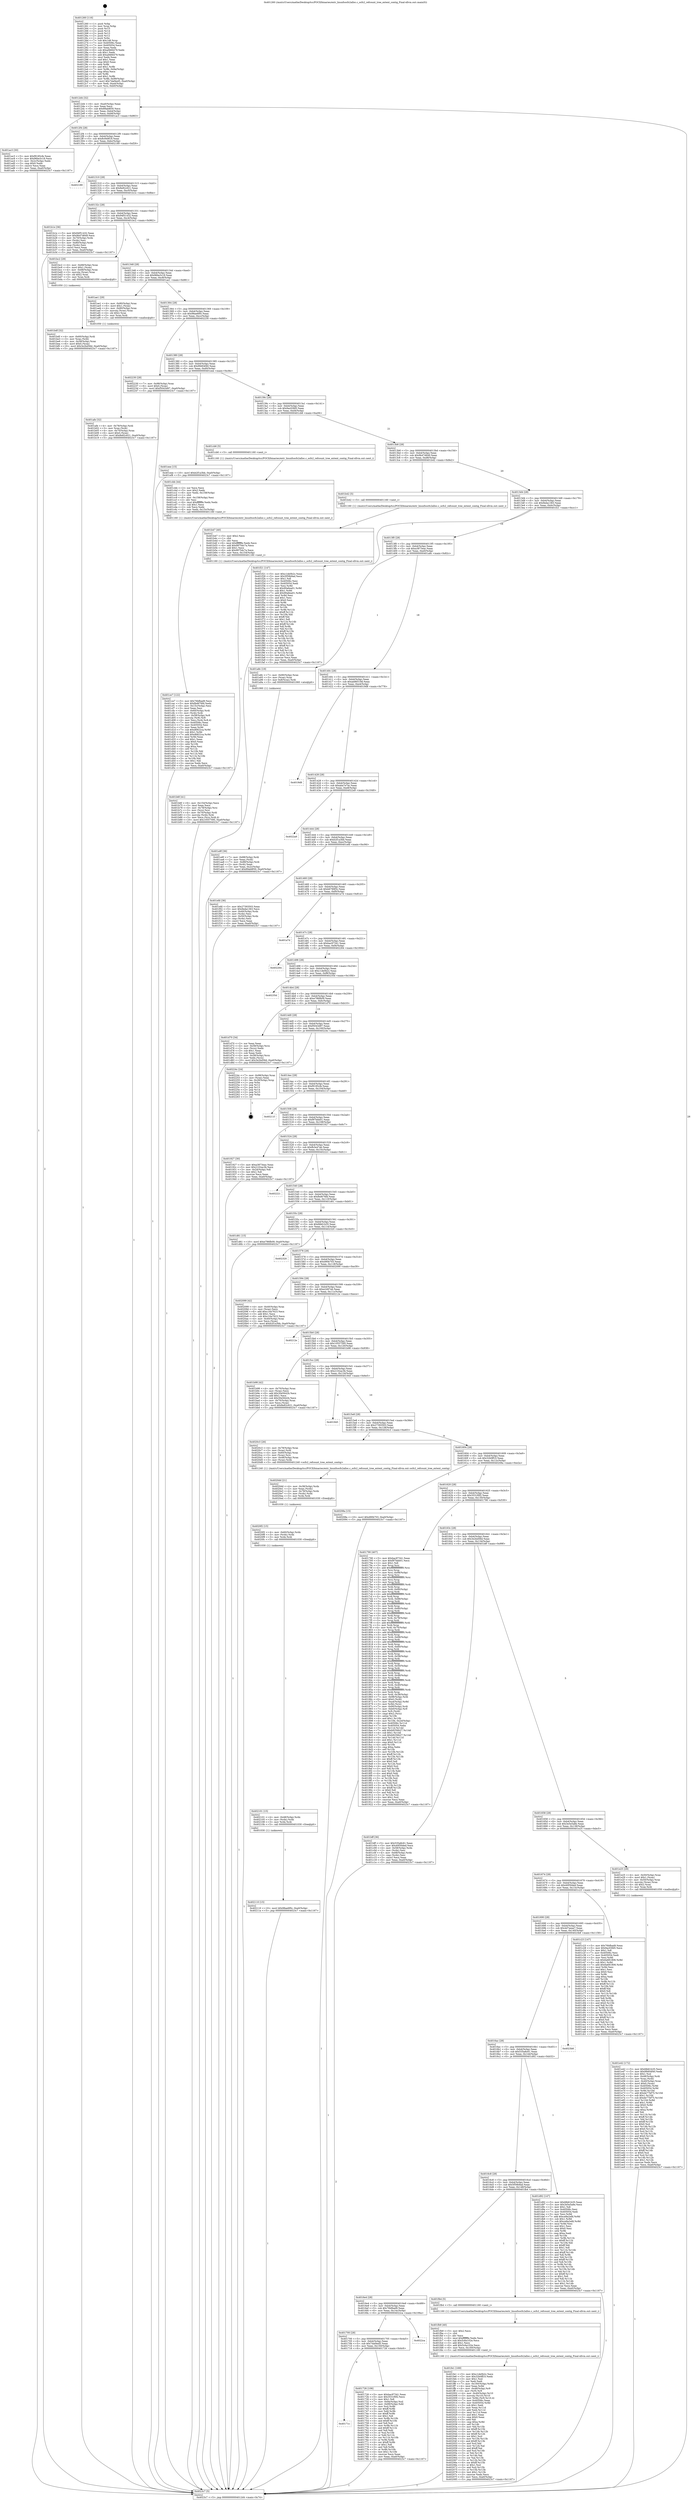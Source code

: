 digraph "0x401260" {
  label = "0x401260 (/mnt/c/Users/mathe/Desktop/tcc/POCII/binaries/extr_linuxfsocfs2alloc.c_ocfs2_refcount_tree_extent_contig_Final-ollvm.out::main(0))"
  labelloc = "t"
  node[shape=record]

  Entry [label="",width=0.3,height=0.3,shape=circle,fillcolor=black,style=filled]
  "0x4012d4" [label="{
     0x4012d4 [32]\l
     | [instrs]\l
     &nbsp;&nbsp;0x4012d4 \<+6\>: mov -0xa0(%rbp),%eax\l
     &nbsp;&nbsp;0x4012da \<+2\>: mov %eax,%ecx\l
     &nbsp;&nbsp;0x4012dc \<+6\>: sub $0x89ab8f30,%ecx\l
     &nbsp;&nbsp;0x4012e2 \<+6\>: mov %eax,-0xb4(%rbp)\l
     &nbsp;&nbsp;0x4012e8 \<+6\>: mov %ecx,-0xb8(%rbp)\l
     &nbsp;&nbsp;0x4012ee \<+6\>: je 0000000000401ac3 \<main+0x863\>\l
  }"]
  "0x401ac3" [label="{
     0x401ac3 [30]\l
     | [instrs]\l
     &nbsp;&nbsp;0x401ac3 \<+5\>: mov $0xf9185cfe,%eax\l
     &nbsp;&nbsp;0x401ac8 \<+5\>: mov $0x96be3c18,%ecx\l
     &nbsp;&nbsp;0x401acd \<+3\>: mov -0x2c(%rbp),%edx\l
     &nbsp;&nbsp;0x401ad0 \<+3\>: cmp $0x0,%edx\l
     &nbsp;&nbsp;0x401ad3 \<+3\>: cmove %ecx,%eax\l
     &nbsp;&nbsp;0x401ad6 \<+6\>: mov %eax,-0xa0(%rbp)\l
     &nbsp;&nbsp;0x401adc \<+5\>: jmp 00000000004023c7 \<main+0x1167\>\l
  }"]
  "0x4012f4" [label="{
     0x4012f4 [28]\l
     | [instrs]\l
     &nbsp;&nbsp;0x4012f4 \<+5\>: jmp 00000000004012f9 \<main+0x99\>\l
     &nbsp;&nbsp;0x4012f9 \<+6\>: mov -0xb4(%rbp),%eax\l
     &nbsp;&nbsp;0x4012ff \<+5\>: sub $0x8c949f18,%eax\l
     &nbsp;&nbsp;0x401304 \<+6\>: mov %eax,-0xbc(%rbp)\l
     &nbsp;&nbsp;0x40130a \<+6\>: je 0000000000402189 \<main+0xf29\>\l
  }"]
  Exit [label="",width=0.3,height=0.3,shape=circle,fillcolor=black,style=filled,peripheries=2]
  "0x402189" [label="{
     0x402189\l
  }", style=dashed]
  "0x401310" [label="{
     0x401310 [28]\l
     | [instrs]\l
     &nbsp;&nbsp;0x401310 \<+5\>: jmp 0000000000401315 \<main+0xb5\>\l
     &nbsp;&nbsp;0x401315 \<+6\>: mov -0xb4(%rbp),%eax\l
     &nbsp;&nbsp;0x40131b \<+5\>: sub $0x8e82c621,%eax\l
     &nbsp;&nbsp;0x401320 \<+6\>: mov %eax,-0xc0(%rbp)\l
     &nbsp;&nbsp;0x401326 \<+6\>: je 0000000000401b1e \<main+0x8be\>\l
  }"]
  "0x402110" [label="{
     0x402110 [15]\l
     | [instrs]\l
     &nbsp;&nbsp;0x402110 \<+10\>: movl $0x98ae6f0c,-0xa0(%rbp)\l
     &nbsp;&nbsp;0x40211a \<+5\>: jmp 00000000004023c7 \<main+0x1167\>\l
  }"]
  "0x401b1e" [label="{
     0x401b1e [36]\l
     | [instrs]\l
     &nbsp;&nbsp;0x401b1e \<+5\>: mov $0x94f51432,%eax\l
     &nbsp;&nbsp;0x401b23 \<+5\>: mov $0x9b47d649,%ecx\l
     &nbsp;&nbsp;0x401b28 \<+4\>: mov -0x70(%rbp),%rdx\l
     &nbsp;&nbsp;0x401b2c \<+2\>: mov (%rdx),%esi\l
     &nbsp;&nbsp;0x401b2e \<+4\>: mov -0x80(%rbp),%rdx\l
     &nbsp;&nbsp;0x401b32 \<+2\>: cmp (%rdx),%esi\l
     &nbsp;&nbsp;0x401b34 \<+3\>: cmovl %ecx,%eax\l
     &nbsp;&nbsp;0x401b37 \<+6\>: mov %eax,-0xa0(%rbp)\l
     &nbsp;&nbsp;0x401b3d \<+5\>: jmp 00000000004023c7 \<main+0x1167\>\l
  }"]
  "0x40132c" [label="{
     0x40132c [28]\l
     | [instrs]\l
     &nbsp;&nbsp;0x40132c \<+5\>: jmp 0000000000401331 \<main+0xd1\>\l
     &nbsp;&nbsp;0x401331 \<+6\>: mov -0xb4(%rbp),%eax\l
     &nbsp;&nbsp;0x401337 \<+5\>: sub $0x94f51432,%eax\l
     &nbsp;&nbsp;0x40133c \<+6\>: mov %eax,-0xc4(%rbp)\l
     &nbsp;&nbsp;0x401342 \<+6\>: je 0000000000401bc2 \<main+0x962\>\l
  }"]
  "0x402101" [label="{
     0x402101 [15]\l
     | [instrs]\l
     &nbsp;&nbsp;0x402101 \<+4\>: mov -0x48(%rbp),%rdx\l
     &nbsp;&nbsp;0x402105 \<+3\>: mov (%rdx),%rdx\l
     &nbsp;&nbsp;0x402108 \<+3\>: mov %rdx,%rdi\l
     &nbsp;&nbsp;0x40210b \<+5\>: call 0000000000401030 \<free@plt\>\l
     | [calls]\l
     &nbsp;&nbsp;0x401030 \{1\} (unknown)\l
  }"]
  "0x401bc2" [label="{
     0x401bc2 [29]\l
     | [instrs]\l
     &nbsp;&nbsp;0x401bc2 \<+4\>: mov -0x68(%rbp),%rax\l
     &nbsp;&nbsp;0x401bc6 \<+6\>: movl $0x1,(%rax)\l
     &nbsp;&nbsp;0x401bcc \<+4\>: mov -0x68(%rbp),%rax\l
     &nbsp;&nbsp;0x401bd0 \<+3\>: movslq (%rax),%rax\l
     &nbsp;&nbsp;0x401bd3 \<+4\>: shl $0x2,%rax\l
     &nbsp;&nbsp;0x401bd7 \<+3\>: mov %rax,%rdi\l
     &nbsp;&nbsp;0x401bda \<+5\>: call 0000000000401050 \<malloc@plt\>\l
     | [calls]\l
     &nbsp;&nbsp;0x401050 \{1\} (unknown)\l
  }"]
  "0x401348" [label="{
     0x401348 [28]\l
     | [instrs]\l
     &nbsp;&nbsp;0x401348 \<+5\>: jmp 000000000040134d \<main+0xed\>\l
     &nbsp;&nbsp;0x40134d \<+6\>: mov -0xb4(%rbp),%eax\l
     &nbsp;&nbsp;0x401353 \<+5\>: sub $0x96be3c18,%eax\l
     &nbsp;&nbsp;0x401358 \<+6\>: mov %eax,-0xc8(%rbp)\l
     &nbsp;&nbsp;0x40135e \<+6\>: je 0000000000401ae1 \<main+0x881\>\l
  }"]
  "0x4020f2" [label="{
     0x4020f2 [15]\l
     | [instrs]\l
     &nbsp;&nbsp;0x4020f2 \<+4\>: mov -0x60(%rbp),%rdx\l
     &nbsp;&nbsp;0x4020f6 \<+3\>: mov (%rdx),%rdx\l
     &nbsp;&nbsp;0x4020f9 \<+3\>: mov %rdx,%rdi\l
     &nbsp;&nbsp;0x4020fc \<+5\>: call 0000000000401030 \<free@plt\>\l
     | [calls]\l
     &nbsp;&nbsp;0x401030 \{1\} (unknown)\l
  }"]
  "0x401ae1" [label="{
     0x401ae1 [29]\l
     | [instrs]\l
     &nbsp;&nbsp;0x401ae1 \<+4\>: mov -0x80(%rbp),%rax\l
     &nbsp;&nbsp;0x401ae5 \<+6\>: movl $0x1,(%rax)\l
     &nbsp;&nbsp;0x401aeb \<+4\>: mov -0x80(%rbp),%rax\l
     &nbsp;&nbsp;0x401aef \<+3\>: movslq (%rax),%rax\l
     &nbsp;&nbsp;0x401af2 \<+4\>: shl $0x2,%rax\l
     &nbsp;&nbsp;0x401af6 \<+3\>: mov %rax,%rdi\l
     &nbsp;&nbsp;0x401af9 \<+5\>: call 0000000000401050 \<malloc@plt\>\l
     | [calls]\l
     &nbsp;&nbsp;0x401050 \{1\} (unknown)\l
  }"]
  "0x401364" [label="{
     0x401364 [28]\l
     | [instrs]\l
     &nbsp;&nbsp;0x401364 \<+5\>: jmp 0000000000401369 \<main+0x109\>\l
     &nbsp;&nbsp;0x401369 \<+6\>: mov -0xb4(%rbp),%eax\l
     &nbsp;&nbsp;0x40136f \<+5\>: sub $0x98ae6f0c,%eax\l
     &nbsp;&nbsp;0x401374 \<+6\>: mov %eax,-0xcc(%rbp)\l
     &nbsp;&nbsp;0x40137a \<+6\>: je 0000000000402230 \<main+0xfd0\>\l
  }"]
  "0x4020dd" [label="{
     0x4020dd [21]\l
     | [instrs]\l
     &nbsp;&nbsp;0x4020dd \<+4\>: mov -0x38(%rbp),%rdx\l
     &nbsp;&nbsp;0x4020e1 \<+2\>: mov %eax,(%rdx)\l
     &nbsp;&nbsp;0x4020e3 \<+4\>: mov -0x78(%rbp),%rdx\l
     &nbsp;&nbsp;0x4020e7 \<+3\>: mov (%rdx),%rdx\l
     &nbsp;&nbsp;0x4020ea \<+3\>: mov %rdx,%rdi\l
     &nbsp;&nbsp;0x4020ed \<+5\>: call 0000000000401030 \<free@plt\>\l
     | [calls]\l
     &nbsp;&nbsp;0x401030 \{1\} (unknown)\l
  }"]
  "0x402230" [label="{
     0x402230 [28]\l
     | [instrs]\l
     &nbsp;&nbsp;0x402230 \<+7\>: mov -0x98(%rbp),%rax\l
     &nbsp;&nbsp;0x402237 \<+6\>: movl $0x0,(%rax)\l
     &nbsp;&nbsp;0x40223d \<+10\>: movl $0xf5043d97,-0xa0(%rbp)\l
     &nbsp;&nbsp;0x402247 \<+5\>: jmp 00000000004023c7 \<main+0x1167\>\l
  }"]
  "0x401380" [label="{
     0x401380 [28]\l
     | [instrs]\l
     &nbsp;&nbsp;0x401380 \<+5\>: jmp 0000000000401385 \<main+0x125\>\l
     &nbsp;&nbsp;0x401385 \<+6\>: mov -0xb4(%rbp),%eax\l
     &nbsp;&nbsp;0x40138b \<+5\>: sub $0x99d04f40,%eax\l
     &nbsp;&nbsp;0x401390 \<+6\>: mov %eax,-0xd0(%rbp)\l
     &nbsp;&nbsp;0x401396 \<+6\>: je 0000000000401eee \<main+0xc8e\>\l
  }"]
  "0x401fe1" [label="{
     0x401fe1 [169]\l
     | [instrs]\l
     &nbsp;&nbsp;0x401fe1 \<+5\>: mov $0xc1de0b2c,%ecx\l
     &nbsp;&nbsp;0x401fe6 \<+5\>: mov $0x32b0ff10,%edx\l
     &nbsp;&nbsp;0x401feb \<+3\>: mov $0x1,%sil\l
     &nbsp;&nbsp;0x401fee \<+2\>: xor %edi,%edi\l
     &nbsp;&nbsp;0x401ff0 \<+7\>: mov -0x160(%rbp),%r8d\l
     &nbsp;&nbsp;0x401ff7 \<+4\>: imul %eax,%r8d\l
     &nbsp;&nbsp;0x401ffb \<+4\>: mov -0x48(%rbp),%r9\l
     &nbsp;&nbsp;0x401fff \<+3\>: mov (%r9),%r9\l
     &nbsp;&nbsp;0x402002 \<+4\>: mov -0x40(%rbp),%r10\l
     &nbsp;&nbsp;0x402006 \<+3\>: movslq (%r10),%r10\l
     &nbsp;&nbsp;0x402009 \<+4\>: mov %r8d,(%r9,%r10,4)\l
     &nbsp;&nbsp;0x40200d \<+7\>: mov 0x40506c,%eax\l
     &nbsp;&nbsp;0x402014 \<+8\>: mov 0x405054,%r8d\l
     &nbsp;&nbsp;0x40201c \<+3\>: sub $0x1,%edi\l
     &nbsp;&nbsp;0x40201f \<+3\>: mov %eax,%r11d\l
     &nbsp;&nbsp;0x402022 \<+3\>: add %edi,%r11d\l
     &nbsp;&nbsp;0x402025 \<+4\>: imul %r11d,%eax\l
     &nbsp;&nbsp;0x402029 \<+3\>: and $0x1,%eax\l
     &nbsp;&nbsp;0x40202c \<+3\>: cmp $0x0,%eax\l
     &nbsp;&nbsp;0x40202f \<+3\>: sete %bl\l
     &nbsp;&nbsp;0x402032 \<+4\>: cmp $0xa,%r8d\l
     &nbsp;&nbsp;0x402036 \<+4\>: setl %r14b\l
     &nbsp;&nbsp;0x40203a \<+3\>: mov %bl,%r15b\l
     &nbsp;&nbsp;0x40203d \<+4\>: xor $0xff,%r15b\l
     &nbsp;&nbsp;0x402041 \<+3\>: mov %r14b,%r12b\l
     &nbsp;&nbsp;0x402044 \<+4\>: xor $0xff,%r12b\l
     &nbsp;&nbsp;0x402048 \<+4\>: xor $0x1,%sil\l
     &nbsp;&nbsp;0x40204c \<+3\>: mov %r15b,%r13b\l
     &nbsp;&nbsp;0x40204f \<+4\>: and $0xff,%r13b\l
     &nbsp;&nbsp;0x402053 \<+3\>: and %sil,%bl\l
     &nbsp;&nbsp;0x402056 \<+3\>: mov %r12b,%al\l
     &nbsp;&nbsp;0x402059 \<+2\>: and $0xff,%al\l
     &nbsp;&nbsp;0x40205b \<+3\>: and %sil,%r14b\l
     &nbsp;&nbsp;0x40205e \<+3\>: or %bl,%r13b\l
     &nbsp;&nbsp;0x402061 \<+3\>: or %r14b,%al\l
     &nbsp;&nbsp;0x402064 \<+3\>: xor %al,%r13b\l
     &nbsp;&nbsp;0x402067 \<+3\>: or %r12b,%r15b\l
     &nbsp;&nbsp;0x40206a \<+4\>: xor $0xff,%r15b\l
     &nbsp;&nbsp;0x40206e \<+4\>: or $0x1,%sil\l
     &nbsp;&nbsp;0x402072 \<+3\>: and %sil,%r15b\l
     &nbsp;&nbsp;0x402075 \<+3\>: or %r15b,%r13b\l
     &nbsp;&nbsp;0x402078 \<+4\>: test $0x1,%r13b\l
     &nbsp;&nbsp;0x40207c \<+3\>: cmovne %edx,%ecx\l
     &nbsp;&nbsp;0x40207f \<+6\>: mov %ecx,-0xa0(%rbp)\l
     &nbsp;&nbsp;0x402085 \<+5\>: jmp 00000000004023c7 \<main+0x1167\>\l
  }"]
  "0x401eee" [label="{
     0x401eee [15]\l
     | [instrs]\l
     &nbsp;&nbsp;0x401eee \<+10\>: movl $0xb2f1a3bb,-0xa0(%rbp)\l
     &nbsp;&nbsp;0x401ef8 \<+5\>: jmp 00000000004023c7 \<main+0x1167\>\l
  }"]
  "0x40139c" [label="{
     0x40139c [28]\l
     | [instrs]\l
     &nbsp;&nbsp;0x40139c \<+5\>: jmp 00000000004013a1 \<main+0x141\>\l
     &nbsp;&nbsp;0x4013a1 \<+6\>: mov -0xb4(%rbp),%eax\l
     &nbsp;&nbsp;0x4013a7 \<+5\>: sub $0x9ac03fd5,%eax\l
     &nbsp;&nbsp;0x4013ac \<+6\>: mov %eax,-0xd4(%rbp)\l
     &nbsp;&nbsp;0x4013b2 \<+6\>: je 0000000000401cb6 \<main+0xa56\>\l
  }"]
  "0x401fb9" [label="{
     0x401fb9 [40]\l
     | [instrs]\l
     &nbsp;&nbsp;0x401fb9 \<+5\>: mov $0x2,%ecx\l
     &nbsp;&nbsp;0x401fbe \<+1\>: cltd\l
     &nbsp;&nbsp;0x401fbf \<+2\>: idiv %ecx\l
     &nbsp;&nbsp;0x401fc1 \<+6\>: imul $0xfffffffe,%edx,%ecx\l
     &nbsp;&nbsp;0x401fc7 \<+6\>: sub $0x5c6a102e,%ecx\l
     &nbsp;&nbsp;0x401fcd \<+3\>: add $0x1,%ecx\l
     &nbsp;&nbsp;0x401fd0 \<+6\>: add $0x5c6a102e,%ecx\l
     &nbsp;&nbsp;0x401fd6 \<+6\>: mov %ecx,-0x160(%rbp)\l
     &nbsp;&nbsp;0x401fdc \<+5\>: call 0000000000401160 \<next_i\>\l
     | [calls]\l
     &nbsp;&nbsp;0x401160 \{1\} (/mnt/c/Users/mathe/Desktop/tcc/POCII/binaries/extr_linuxfsocfs2alloc.c_ocfs2_refcount_tree_extent_contig_Final-ollvm.out::next_i)\l
  }"]
  "0x401cb6" [label="{
     0x401cb6 [5]\l
     | [instrs]\l
     &nbsp;&nbsp;0x401cb6 \<+5\>: call 0000000000401160 \<next_i\>\l
     | [calls]\l
     &nbsp;&nbsp;0x401160 \{1\} (/mnt/c/Users/mathe/Desktop/tcc/POCII/binaries/extr_linuxfsocfs2alloc.c_ocfs2_refcount_tree_extent_contig_Final-ollvm.out::next_i)\l
  }"]
  "0x4013b8" [label="{
     0x4013b8 [28]\l
     | [instrs]\l
     &nbsp;&nbsp;0x4013b8 \<+5\>: jmp 00000000004013bd \<main+0x15d\>\l
     &nbsp;&nbsp;0x4013bd \<+6\>: mov -0xb4(%rbp),%eax\l
     &nbsp;&nbsp;0x4013c3 \<+5\>: sub $0x9b47d649,%eax\l
     &nbsp;&nbsp;0x4013c8 \<+6\>: mov %eax,-0xd8(%rbp)\l
     &nbsp;&nbsp;0x4013ce \<+6\>: je 0000000000401b42 \<main+0x8e2\>\l
  }"]
  "0x401e42" [label="{
     0x401e42 [172]\l
     | [instrs]\l
     &nbsp;&nbsp;0x401e42 \<+5\>: mov $0xfdb61b35,%ecx\l
     &nbsp;&nbsp;0x401e47 \<+5\>: mov $0x99d04f40,%edx\l
     &nbsp;&nbsp;0x401e4c \<+3\>: mov $0x1,%sil\l
     &nbsp;&nbsp;0x401e4f \<+4\>: mov -0x48(%rbp),%rdi\l
     &nbsp;&nbsp;0x401e53 \<+3\>: mov %rax,(%rdi)\l
     &nbsp;&nbsp;0x401e56 \<+4\>: mov -0x40(%rbp),%rax\l
     &nbsp;&nbsp;0x401e5a \<+6\>: movl $0x0,(%rax)\l
     &nbsp;&nbsp;0x401e60 \<+8\>: mov 0x40506c,%r8d\l
     &nbsp;&nbsp;0x401e68 \<+8\>: mov 0x405054,%r9d\l
     &nbsp;&nbsp;0x401e70 \<+3\>: mov %r8d,%r10d\l
     &nbsp;&nbsp;0x401e73 \<+7\>: add $0xde77bf75,%r10d\l
     &nbsp;&nbsp;0x401e7a \<+4\>: sub $0x1,%r10d\l
     &nbsp;&nbsp;0x401e7e \<+7\>: sub $0xde77bf75,%r10d\l
     &nbsp;&nbsp;0x401e85 \<+4\>: imul %r10d,%r8d\l
     &nbsp;&nbsp;0x401e89 \<+4\>: and $0x1,%r8d\l
     &nbsp;&nbsp;0x401e8d \<+4\>: cmp $0x0,%r8d\l
     &nbsp;&nbsp;0x401e91 \<+4\>: sete %r11b\l
     &nbsp;&nbsp;0x401e95 \<+4\>: cmp $0xa,%r9d\l
     &nbsp;&nbsp;0x401e99 \<+3\>: setl %bl\l
     &nbsp;&nbsp;0x401e9c \<+3\>: mov %r11b,%r14b\l
     &nbsp;&nbsp;0x401e9f \<+4\>: xor $0xff,%r14b\l
     &nbsp;&nbsp;0x401ea3 \<+3\>: mov %bl,%r15b\l
     &nbsp;&nbsp;0x401ea6 \<+4\>: xor $0xff,%r15b\l
     &nbsp;&nbsp;0x401eaa \<+4\>: xor $0x0,%sil\l
     &nbsp;&nbsp;0x401eae \<+3\>: mov %r14b,%r12b\l
     &nbsp;&nbsp;0x401eb1 \<+4\>: and $0x0,%r12b\l
     &nbsp;&nbsp;0x401eb5 \<+3\>: and %sil,%r11b\l
     &nbsp;&nbsp;0x401eb8 \<+3\>: mov %r15b,%r13b\l
     &nbsp;&nbsp;0x401ebb \<+4\>: and $0x0,%r13b\l
     &nbsp;&nbsp;0x401ebf \<+3\>: and %sil,%bl\l
     &nbsp;&nbsp;0x401ec2 \<+3\>: or %r11b,%r12b\l
     &nbsp;&nbsp;0x401ec5 \<+3\>: or %bl,%r13b\l
     &nbsp;&nbsp;0x401ec8 \<+3\>: xor %r13b,%r12b\l
     &nbsp;&nbsp;0x401ecb \<+3\>: or %r15b,%r14b\l
     &nbsp;&nbsp;0x401ece \<+4\>: xor $0xff,%r14b\l
     &nbsp;&nbsp;0x401ed2 \<+4\>: or $0x0,%sil\l
     &nbsp;&nbsp;0x401ed6 \<+3\>: and %sil,%r14b\l
     &nbsp;&nbsp;0x401ed9 \<+3\>: or %r14b,%r12b\l
     &nbsp;&nbsp;0x401edc \<+4\>: test $0x1,%r12b\l
     &nbsp;&nbsp;0x401ee0 \<+3\>: cmovne %edx,%ecx\l
     &nbsp;&nbsp;0x401ee3 \<+6\>: mov %ecx,-0xa0(%rbp)\l
     &nbsp;&nbsp;0x401ee9 \<+5\>: jmp 00000000004023c7 \<main+0x1167\>\l
  }"]
  "0x401b42" [label="{
     0x401b42 [5]\l
     | [instrs]\l
     &nbsp;&nbsp;0x401b42 \<+5\>: call 0000000000401160 \<next_i\>\l
     | [calls]\l
     &nbsp;&nbsp;0x401160 \{1\} (/mnt/c/Users/mathe/Desktop/tcc/POCII/binaries/extr_linuxfsocfs2alloc.c_ocfs2_refcount_tree_extent_contig_Final-ollvm.out::next_i)\l
  }"]
  "0x4013d4" [label="{
     0x4013d4 [28]\l
     | [instrs]\l
     &nbsp;&nbsp;0x4013d4 \<+5\>: jmp 00000000004013d9 \<main+0x179\>\l
     &nbsp;&nbsp;0x4013d9 \<+6\>: mov -0xb4(%rbp),%eax\l
     &nbsp;&nbsp;0x4013df \<+5\>: sub $0x9eda1363,%eax\l
     &nbsp;&nbsp;0x4013e4 \<+6\>: mov %eax,-0xdc(%rbp)\l
     &nbsp;&nbsp;0x4013ea \<+6\>: je 0000000000401f21 \<main+0xcc1\>\l
  }"]
  "0x401ce7" [label="{
     0x401ce7 [122]\l
     | [instrs]\l
     &nbsp;&nbsp;0x401ce7 \<+5\>: mov $0x76bfbad9,%ecx\l
     &nbsp;&nbsp;0x401cec \<+5\>: mov $0xfbd676fd,%edx\l
     &nbsp;&nbsp;0x401cf1 \<+6\>: mov -0x15c(%rbp),%esi\l
     &nbsp;&nbsp;0x401cf7 \<+3\>: imul %eax,%esi\l
     &nbsp;&nbsp;0x401cfa \<+4\>: mov -0x60(%rbp),%rdi\l
     &nbsp;&nbsp;0x401cfe \<+3\>: mov (%rdi),%rdi\l
     &nbsp;&nbsp;0x401d01 \<+4\>: mov -0x58(%rbp),%r8\l
     &nbsp;&nbsp;0x401d05 \<+3\>: movslq (%r8),%r8\l
     &nbsp;&nbsp;0x401d08 \<+4\>: mov %esi,(%rdi,%r8,4)\l
     &nbsp;&nbsp;0x401d0c \<+7\>: mov 0x40506c,%eax\l
     &nbsp;&nbsp;0x401d13 \<+7\>: mov 0x405054,%esi\l
     &nbsp;&nbsp;0x401d1a \<+3\>: mov %eax,%r9d\l
     &nbsp;&nbsp;0x401d1d \<+7\>: sub $0xd6822ca,%r9d\l
     &nbsp;&nbsp;0x401d24 \<+4\>: sub $0x1,%r9d\l
     &nbsp;&nbsp;0x401d28 \<+7\>: add $0xd6822ca,%r9d\l
     &nbsp;&nbsp;0x401d2f \<+4\>: imul %r9d,%eax\l
     &nbsp;&nbsp;0x401d33 \<+3\>: and $0x1,%eax\l
     &nbsp;&nbsp;0x401d36 \<+3\>: cmp $0x0,%eax\l
     &nbsp;&nbsp;0x401d39 \<+4\>: sete %r10b\l
     &nbsp;&nbsp;0x401d3d \<+3\>: cmp $0xa,%esi\l
     &nbsp;&nbsp;0x401d40 \<+4\>: setl %r11b\l
     &nbsp;&nbsp;0x401d44 \<+3\>: mov %r10b,%bl\l
     &nbsp;&nbsp;0x401d47 \<+3\>: and %r11b,%bl\l
     &nbsp;&nbsp;0x401d4a \<+3\>: xor %r11b,%r10b\l
     &nbsp;&nbsp;0x401d4d \<+3\>: or %r10b,%bl\l
     &nbsp;&nbsp;0x401d50 \<+3\>: test $0x1,%bl\l
     &nbsp;&nbsp;0x401d53 \<+3\>: cmovne %edx,%ecx\l
     &nbsp;&nbsp;0x401d56 \<+6\>: mov %ecx,-0xa0(%rbp)\l
     &nbsp;&nbsp;0x401d5c \<+5\>: jmp 00000000004023c7 \<main+0x1167\>\l
  }"]
  "0x401f21" [label="{
     0x401f21 [147]\l
     | [instrs]\l
     &nbsp;&nbsp;0x401f21 \<+5\>: mov $0xc1de0b2c,%eax\l
     &nbsp;&nbsp;0x401f26 \<+5\>: mov $0x5f59b9ad,%ecx\l
     &nbsp;&nbsp;0x401f2b \<+2\>: mov $0x1,%dl\l
     &nbsp;&nbsp;0x401f2d \<+7\>: mov 0x40506c,%esi\l
     &nbsp;&nbsp;0x401f34 \<+7\>: mov 0x405054,%edi\l
     &nbsp;&nbsp;0x401f3b \<+3\>: mov %esi,%r8d\l
     &nbsp;&nbsp;0x401f3e \<+7\>: sub $0x90a6ea01,%r8d\l
     &nbsp;&nbsp;0x401f45 \<+4\>: sub $0x1,%r8d\l
     &nbsp;&nbsp;0x401f49 \<+7\>: add $0x90a6ea01,%r8d\l
     &nbsp;&nbsp;0x401f50 \<+4\>: imul %r8d,%esi\l
     &nbsp;&nbsp;0x401f54 \<+3\>: and $0x1,%esi\l
     &nbsp;&nbsp;0x401f57 \<+3\>: cmp $0x0,%esi\l
     &nbsp;&nbsp;0x401f5a \<+4\>: sete %r9b\l
     &nbsp;&nbsp;0x401f5e \<+3\>: cmp $0xa,%edi\l
     &nbsp;&nbsp;0x401f61 \<+4\>: setl %r10b\l
     &nbsp;&nbsp;0x401f65 \<+3\>: mov %r9b,%r11b\l
     &nbsp;&nbsp;0x401f68 \<+4\>: xor $0xff,%r11b\l
     &nbsp;&nbsp;0x401f6c \<+3\>: mov %r10b,%bl\l
     &nbsp;&nbsp;0x401f6f \<+3\>: xor $0xff,%bl\l
     &nbsp;&nbsp;0x401f72 \<+3\>: xor $0x1,%dl\l
     &nbsp;&nbsp;0x401f75 \<+3\>: mov %r11b,%r14b\l
     &nbsp;&nbsp;0x401f78 \<+4\>: and $0xff,%r14b\l
     &nbsp;&nbsp;0x401f7c \<+3\>: and %dl,%r9b\l
     &nbsp;&nbsp;0x401f7f \<+3\>: mov %bl,%r15b\l
     &nbsp;&nbsp;0x401f82 \<+4\>: and $0xff,%r15b\l
     &nbsp;&nbsp;0x401f86 \<+3\>: and %dl,%r10b\l
     &nbsp;&nbsp;0x401f89 \<+3\>: or %r9b,%r14b\l
     &nbsp;&nbsp;0x401f8c \<+3\>: or %r10b,%r15b\l
     &nbsp;&nbsp;0x401f8f \<+3\>: xor %r15b,%r14b\l
     &nbsp;&nbsp;0x401f92 \<+3\>: or %bl,%r11b\l
     &nbsp;&nbsp;0x401f95 \<+4\>: xor $0xff,%r11b\l
     &nbsp;&nbsp;0x401f99 \<+3\>: or $0x1,%dl\l
     &nbsp;&nbsp;0x401f9c \<+3\>: and %dl,%r11b\l
     &nbsp;&nbsp;0x401f9f \<+3\>: or %r11b,%r14b\l
     &nbsp;&nbsp;0x401fa2 \<+4\>: test $0x1,%r14b\l
     &nbsp;&nbsp;0x401fa6 \<+3\>: cmovne %ecx,%eax\l
     &nbsp;&nbsp;0x401fa9 \<+6\>: mov %eax,-0xa0(%rbp)\l
     &nbsp;&nbsp;0x401faf \<+5\>: jmp 00000000004023c7 \<main+0x1167\>\l
  }"]
  "0x4013f0" [label="{
     0x4013f0 [28]\l
     | [instrs]\l
     &nbsp;&nbsp;0x4013f0 \<+5\>: jmp 00000000004013f5 \<main+0x195\>\l
     &nbsp;&nbsp;0x4013f5 \<+6\>: mov -0xb4(%rbp),%eax\l
     &nbsp;&nbsp;0x4013fb \<+5\>: sub $0xa3873eac,%eax\l
     &nbsp;&nbsp;0x401400 \<+6\>: mov %eax,-0xe0(%rbp)\l
     &nbsp;&nbsp;0x401406 \<+6\>: je 0000000000401a8c \<main+0x82c\>\l
  }"]
  "0x401cbb" [label="{
     0x401cbb [44]\l
     | [instrs]\l
     &nbsp;&nbsp;0x401cbb \<+2\>: xor %ecx,%ecx\l
     &nbsp;&nbsp;0x401cbd \<+5\>: mov $0x2,%edx\l
     &nbsp;&nbsp;0x401cc2 \<+6\>: mov %edx,-0x158(%rbp)\l
     &nbsp;&nbsp;0x401cc8 \<+1\>: cltd\l
     &nbsp;&nbsp;0x401cc9 \<+6\>: mov -0x158(%rbp),%esi\l
     &nbsp;&nbsp;0x401ccf \<+2\>: idiv %esi\l
     &nbsp;&nbsp;0x401cd1 \<+6\>: imul $0xfffffffe,%edx,%edx\l
     &nbsp;&nbsp;0x401cd7 \<+3\>: sub $0x1,%ecx\l
     &nbsp;&nbsp;0x401cda \<+2\>: sub %ecx,%edx\l
     &nbsp;&nbsp;0x401cdc \<+6\>: mov %edx,-0x15c(%rbp)\l
     &nbsp;&nbsp;0x401ce2 \<+5\>: call 0000000000401160 \<next_i\>\l
     | [calls]\l
     &nbsp;&nbsp;0x401160 \{1\} (/mnt/c/Users/mathe/Desktop/tcc/POCII/binaries/extr_linuxfsocfs2alloc.c_ocfs2_refcount_tree_extent_contig_Final-ollvm.out::next_i)\l
  }"]
  "0x401a8c" [label="{
     0x401a8c [19]\l
     | [instrs]\l
     &nbsp;&nbsp;0x401a8c \<+7\>: mov -0x90(%rbp),%rax\l
     &nbsp;&nbsp;0x401a93 \<+3\>: mov (%rax),%rax\l
     &nbsp;&nbsp;0x401a96 \<+4\>: mov 0x8(%rax),%rdi\l
     &nbsp;&nbsp;0x401a9a \<+5\>: call 0000000000401060 \<atoi@plt\>\l
     | [calls]\l
     &nbsp;&nbsp;0x401060 \{1\} (unknown)\l
  }"]
  "0x40140c" [label="{
     0x40140c [28]\l
     | [instrs]\l
     &nbsp;&nbsp;0x40140c \<+5\>: jmp 0000000000401411 \<main+0x1b1\>\l
     &nbsp;&nbsp;0x401411 \<+6\>: mov -0xb4(%rbp),%eax\l
     &nbsp;&nbsp;0x401417 \<+5\>: sub $0xab86519d,%eax\l
     &nbsp;&nbsp;0x40141c \<+6\>: mov %eax,-0xe4(%rbp)\l
     &nbsp;&nbsp;0x401422 \<+6\>: je 00000000004019d8 \<main+0x778\>\l
  }"]
  "0x401bdf" [label="{
     0x401bdf [32]\l
     | [instrs]\l
     &nbsp;&nbsp;0x401bdf \<+4\>: mov -0x60(%rbp),%rdi\l
     &nbsp;&nbsp;0x401be3 \<+3\>: mov %rax,(%rdi)\l
     &nbsp;&nbsp;0x401be6 \<+4\>: mov -0x58(%rbp),%rax\l
     &nbsp;&nbsp;0x401bea \<+6\>: movl $0x0,(%rax)\l
     &nbsp;&nbsp;0x401bf0 \<+10\>: movl $0x3e2bd56d,-0xa0(%rbp)\l
     &nbsp;&nbsp;0x401bfa \<+5\>: jmp 00000000004023c7 \<main+0x1167\>\l
  }"]
  "0x4019d8" [label="{
     0x4019d8\l
  }", style=dashed]
  "0x401428" [label="{
     0x401428 [28]\l
     | [instrs]\l
     &nbsp;&nbsp;0x401428 \<+5\>: jmp 000000000040142d \<main+0x1cd\>\l
     &nbsp;&nbsp;0x40142d \<+6\>: mov -0xb4(%rbp),%eax\l
     &nbsp;&nbsp;0x401433 \<+5\>: sub $0xaba7e7ac,%eax\l
     &nbsp;&nbsp;0x401438 \<+6\>: mov %eax,-0xe8(%rbp)\l
     &nbsp;&nbsp;0x40143e \<+6\>: je 00000000004022a9 \<main+0x1049\>\l
  }"]
  "0x401b6f" [label="{
     0x401b6f [41]\l
     | [instrs]\l
     &nbsp;&nbsp;0x401b6f \<+6\>: mov -0x154(%rbp),%ecx\l
     &nbsp;&nbsp;0x401b75 \<+3\>: imul %eax,%ecx\l
     &nbsp;&nbsp;0x401b78 \<+4\>: mov -0x78(%rbp),%rsi\l
     &nbsp;&nbsp;0x401b7c \<+3\>: mov (%rsi),%rsi\l
     &nbsp;&nbsp;0x401b7f \<+4\>: mov -0x70(%rbp),%rdi\l
     &nbsp;&nbsp;0x401b83 \<+3\>: movslq (%rdi),%rdi\l
     &nbsp;&nbsp;0x401b86 \<+3\>: mov %ecx,(%rsi,%rdi,4)\l
     &nbsp;&nbsp;0x401b89 \<+10\>: movl $0x10557595,-0xa0(%rbp)\l
     &nbsp;&nbsp;0x401b93 \<+5\>: jmp 00000000004023c7 \<main+0x1167\>\l
  }"]
  "0x4022a9" [label="{
     0x4022a9\l
  }", style=dashed]
  "0x401444" [label="{
     0x401444 [28]\l
     | [instrs]\l
     &nbsp;&nbsp;0x401444 \<+5\>: jmp 0000000000401449 \<main+0x1e9\>\l
     &nbsp;&nbsp;0x401449 \<+6\>: mov -0xb4(%rbp),%eax\l
     &nbsp;&nbsp;0x40144f \<+5\>: sub $0xb2f1a3bb,%eax\l
     &nbsp;&nbsp;0x401454 \<+6\>: mov %eax,-0xec(%rbp)\l
     &nbsp;&nbsp;0x40145a \<+6\>: je 0000000000401efd \<main+0xc9d\>\l
  }"]
  "0x401b47" [label="{
     0x401b47 [40]\l
     | [instrs]\l
     &nbsp;&nbsp;0x401b47 \<+5\>: mov $0x2,%ecx\l
     &nbsp;&nbsp;0x401b4c \<+1\>: cltd\l
     &nbsp;&nbsp;0x401b4d \<+2\>: idiv %ecx\l
     &nbsp;&nbsp;0x401b4f \<+6\>: imul $0xfffffffe,%edx,%ecx\l
     &nbsp;&nbsp;0x401b55 \<+6\>: add $0x9975dc7a,%ecx\l
     &nbsp;&nbsp;0x401b5b \<+3\>: add $0x1,%ecx\l
     &nbsp;&nbsp;0x401b5e \<+6\>: sub $0x9975dc7a,%ecx\l
     &nbsp;&nbsp;0x401b64 \<+6\>: mov %ecx,-0x154(%rbp)\l
     &nbsp;&nbsp;0x401b6a \<+5\>: call 0000000000401160 \<next_i\>\l
     | [calls]\l
     &nbsp;&nbsp;0x401160 \{1\} (/mnt/c/Users/mathe/Desktop/tcc/POCII/binaries/extr_linuxfsocfs2alloc.c_ocfs2_refcount_tree_extent_contig_Final-ollvm.out::next_i)\l
  }"]
  "0x401efd" [label="{
     0x401efd [36]\l
     | [instrs]\l
     &nbsp;&nbsp;0x401efd \<+5\>: mov $0x27393503,%eax\l
     &nbsp;&nbsp;0x401f02 \<+5\>: mov $0x9eda1363,%ecx\l
     &nbsp;&nbsp;0x401f07 \<+4\>: mov -0x40(%rbp),%rdx\l
     &nbsp;&nbsp;0x401f0b \<+2\>: mov (%rdx),%esi\l
     &nbsp;&nbsp;0x401f0d \<+4\>: mov -0x50(%rbp),%rdx\l
     &nbsp;&nbsp;0x401f11 \<+2\>: cmp (%rdx),%esi\l
     &nbsp;&nbsp;0x401f13 \<+3\>: cmovl %ecx,%eax\l
     &nbsp;&nbsp;0x401f16 \<+6\>: mov %eax,-0xa0(%rbp)\l
     &nbsp;&nbsp;0x401f1c \<+5\>: jmp 00000000004023c7 \<main+0x1167\>\l
  }"]
  "0x401460" [label="{
     0x401460 [28]\l
     | [instrs]\l
     &nbsp;&nbsp;0x401460 \<+5\>: jmp 0000000000401465 \<main+0x205\>\l
     &nbsp;&nbsp;0x401465 \<+6\>: mov -0xb4(%rbp),%eax\l
     &nbsp;&nbsp;0x40146b \<+5\>: sub $0xb6789f3c,%eax\l
     &nbsp;&nbsp;0x401470 \<+6\>: mov %eax,-0xf0(%rbp)\l
     &nbsp;&nbsp;0x401476 \<+6\>: je 0000000000401a7d \<main+0x81d\>\l
  }"]
  "0x401afe" [label="{
     0x401afe [32]\l
     | [instrs]\l
     &nbsp;&nbsp;0x401afe \<+4\>: mov -0x78(%rbp),%rdi\l
     &nbsp;&nbsp;0x401b02 \<+3\>: mov %rax,(%rdi)\l
     &nbsp;&nbsp;0x401b05 \<+4\>: mov -0x70(%rbp),%rax\l
     &nbsp;&nbsp;0x401b09 \<+6\>: movl $0x0,(%rax)\l
     &nbsp;&nbsp;0x401b0f \<+10\>: movl $0x8e82c621,-0xa0(%rbp)\l
     &nbsp;&nbsp;0x401b19 \<+5\>: jmp 00000000004023c7 \<main+0x1167\>\l
  }"]
  "0x401a7d" [label="{
     0x401a7d\l
  }", style=dashed]
  "0x40147c" [label="{
     0x40147c [28]\l
     | [instrs]\l
     &nbsp;&nbsp;0x40147c \<+5\>: jmp 0000000000401481 \<main+0x221\>\l
     &nbsp;&nbsp;0x401481 \<+6\>: mov -0xb4(%rbp),%eax\l
     &nbsp;&nbsp;0x401487 \<+5\>: sub $0xbac97341,%eax\l
     &nbsp;&nbsp;0x40148c \<+6\>: mov %eax,-0xf4(%rbp)\l
     &nbsp;&nbsp;0x401492 \<+6\>: je 0000000000402264 \<main+0x1004\>\l
  }"]
  "0x401a9f" [label="{
     0x401a9f [36]\l
     | [instrs]\l
     &nbsp;&nbsp;0x401a9f \<+7\>: mov -0x88(%rbp),%rdi\l
     &nbsp;&nbsp;0x401aa6 \<+2\>: mov %eax,(%rdi)\l
     &nbsp;&nbsp;0x401aa8 \<+7\>: mov -0x88(%rbp),%rdi\l
     &nbsp;&nbsp;0x401aaf \<+2\>: mov (%rdi),%eax\l
     &nbsp;&nbsp;0x401ab1 \<+3\>: mov %eax,-0x2c(%rbp)\l
     &nbsp;&nbsp;0x401ab4 \<+10\>: movl $0x89ab8f30,-0xa0(%rbp)\l
     &nbsp;&nbsp;0x401abe \<+5\>: jmp 00000000004023c7 \<main+0x1167\>\l
  }"]
  "0x402264" [label="{
     0x402264\l
  }", style=dashed]
  "0x401498" [label="{
     0x401498 [28]\l
     | [instrs]\l
     &nbsp;&nbsp;0x401498 \<+5\>: jmp 000000000040149d \<main+0x23d\>\l
     &nbsp;&nbsp;0x40149d \<+6\>: mov -0xb4(%rbp),%eax\l
     &nbsp;&nbsp;0x4014a3 \<+5\>: sub $0xc1de0b2c,%eax\l
     &nbsp;&nbsp;0x4014a8 \<+6\>: mov %eax,-0xf8(%rbp)\l
     &nbsp;&nbsp;0x4014ae \<+6\>: je 000000000040235d \<main+0x10fd\>\l
  }"]
  "0x401260" [label="{
     0x401260 [116]\l
     | [instrs]\l
     &nbsp;&nbsp;0x401260 \<+1\>: push %rbp\l
     &nbsp;&nbsp;0x401261 \<+3\>: mov %rsp,%rbp\l
     &nbsp;&nbsp;0x401264 \<+2\>: push %r15\l
     &nbsp;&nbsp;0x401266 \<+2\>: push %r14\l
     &nbsp;&nbsp;0x401268 \<+2\>: push %r13\l
     &nbsp;&nbsp;0x40126a \<+2\>: push %r12\l
     &nbsp;&nbsp;0x40126c \<+1\>: push %rbx\l
     &nbsp;&nbsp;0x40126d \<+7\>: sub $0x148,%rsp\l
     &nbsp;&nbsp;0x401274 \<+7\>: mov 0x40506c,%eax\l
     &nbsp;&nbsp;0x40127b \<+7\>: mov 0x405054,%ecx\l
     &nbsp;&nbsp;0x401282 \<+2\>: mov %eax,%edx\l
     &nbsp;&nbsp;0x401284 \<+6\>: sub $0xaf466479,%edx\l
     &nbsp;&nbsp;0x40128a \<+3\>: sub $0x1,%edx\l
     &nbsp;&nbsp;0x40128d \<+6\>: add $0xaf466479,%edx\l
     &nbsp;&nbsp;0x401293 \<+3\>: imul %edx,%eax\l
     &nbsp;&nbsp;0x401296 \<+3\>: and $0x1,%eax\l
     &nbsp;&nbsp;0x401299 \<+3\>: cmp $0x0,%eax\l
     &nbsp;&nbsp;0x40129c \<+4\>: sete %r8b\l
     &nbsp;&nbsp;0x4012a0 \<+4\>: and $0x1,%r8b\l
     &nbsp;&nbsp;0x4012a4 \<+7\>: mov %r8b,-0x9a(%rbp)\l
     &nbsp;&nbsp;0x4012ab \<+3\>: cmp $0xa,%ecx\l
     &nbsp;&nbsp;0x4012ae \<+4\>: setl %r8b\l
     &nbsp;&nbsp;0x4012b2 \<+4\>: and $0x1,%r8b\l
     &nbsp;&nbsp;0x4012b6 \<+7\>: mov %r8b,-0x99(%rbp)\l
     &nbsp;&nbsp;0x4012bd \<+10\>: movl $0x7daf4ed5,-0xa0(%rbp)\l
     &nbsp;&nbsp;0x4012c7 \<+6\>: mov %edi,-0xa4(%rbp)\l
     &nbsp;&nbsp;0x4012cd \<+7\>: mov %rsi,-0xb0(%rbp)\l
  }"]
  "0x40235d" [label="{
     0x40235d\l
  }", style=dashed]
  "0x4014b4" [label="{
     0x4014b4 [28]\l
     | [instrs]\l
     &nbsp;&nbsp;0x4014b4 \<+5\>: jmp 00000000004014b9 \<main+0x259\>\l
     &nbsp;&nbsp;0x4014b9 \<+6\>: mov -0xb4(%rbp),%eax\l
     &nbsp;&nbsp;0x4014bf \<+5\>: sub $0xe786fb09,%eax\l
     &nbsp;&nbsp;0x4014c4 \<+6\>: mov %eax,-0xfc(%rbp)\l
     &nbsp;&nbsp;0x4014ca \<+6\>: je 0000000000401d70 \<main+0xb10\>\l
  }"]
  "0x4023c7" [label="{
     0x4023c7 [5]\l
     | [instrs]\l
     &nbsp;&nbsp;0x4023c7 \<+5\>: jmp 00000000004012d4 \<main+0x74\>\l
  }"]
  "0x401d70" [label="{
     0x401d70 [34]\l
     | [instrs]\l
     &nbsp;&nbsp;0x401d70 \<+2\>: xor %eax,%eax\l
     &nbsp;&nbsp;0x401d72 \<+4\>: mov -0x58(%rbp),%rcx\l
     &nbsp;&nbsp;0x401d76 \<+2\>: mov (%rcx),%edx\l
     &nbsp;&nbsp;0x401d78 \<+3\>: sub $0x1,%eax\l
     &nbsp;&nbsp;0x401d7b \<+2\>: sub %eax,%edx\l
     &nbsp;&nbsp;0x401d7d \<+4\>: mov -0x58(%rbp),%rcx\l
     &nbsp;&nbsp;0x401d81 \<+2\>: mov %edx,(%rcx)\l
     &nbsp;&nbsp;0x401d83 \<+10\>: movl $0x3e2bd56d,-0xa0(%rbp)\l
     &nbsp;&nbsp;0x401d8d \<+5\>: jmp 00000000004023c7 \<main+0x1167\>\l
  }"]
  "0x4014d0" [label="{
     0x4014d0 [28]\l
     | [instrs]\l
     &nbsp;&nbsp;0x4014d0 \<+5\>: jmp 00000000004014d5 \<main+0x275\>\l
     &nbsp;&nbsp;0x4014d5 \<+6\>: mov -0xb4(%rbp),%eax\l
     &nbsp;&nbsp;0x4014db \<+5\>: sub $0xf5043d97,%eax\l
     &nbsp;&nbsp;0x4014e0 \<+6\>: mov %eax,-0x100(%rbp)\l
     &nbsp;&nbsp;0x4014e6 \<+6\>: je 000000000040224c \<main+0xfec\>\l
  }"]
  "0x40171c" [label="{
     0x40171c\l
  }", style=dashed]
  "0x40224c" [label="{
     0x40224c [24]\l
     | [instrs]\l
     &nbsp;&nbsp;0x40224c \<+7\>: mov -0x98(%rbp),%rax\l
     &nbsp;&nbsp;0x402253 \<+2\>: mov (%rax),%eax\l
     &nbsp;&nbsp;0x402255 \<+4\>: lea -0x28(%rbp),%rsp\l
     &nbsp;&nbsp;0x402259 \<+1\>: pop %rbx\l
     &nbsp;&nbsp;0x40225a \<+2\>: pop %r12\l
     &nbsp;&nbsp;0x40225c \<+2\>: pop %r13\l
     &nbsp;&nbsp;0x40225e \<+2\>: pop %r14\l
     &nbsp;&nbsp;0x402260 \<+2\>: pop %r15\l
     &nbsp;&nbsp;0x402262 \<+1\>: pop %rbp\l
     &nbsp;&nbsp;0x402263 \<+1\>: ret\l
  }"]
  "0x4014ec" [label="{
     0x4014ec [28]\l
     | [instrs]\l
     &nbsp;&nbsp;0x4014ec \<+5\>: jmp 00000000004014f1 \<main+0x291\>\l
     &nbsp;&nbsp;0x4014f1 \<+6\>: mov -0xb4(%rbp),%eax\l
     &nbsp;&nbsp;0x4014f7 \<+5\>: sub $0xf9185cfe,%eax\l
     &nbsp;&nbsp;0x4014fc \<+6\>: mov %eax,-0x104(%rbp)\l
     &nbsp;&nbsp;0x401502 \<+6\>: je 000000000040211f \<main+0xebf\>\l
  }"]
  "0x401726" [label="{
     0x401726 [106]\l
     | [instrs]\l
     &nbsp;&nbsp;0x401726 \<+5\>: mov $0xbac97341,%eax\l
     &nbsp;&nbsp;0x40172b \<+5\>: mov $0x3531f0f2,%ecx\l
     &nbsp;&nbsp;0x401730 \<+2\>: mov $0x1,%dl\l
     &nbsp;&nbsp;0x401732 \<+7\>: mov -0x9a(%rbp),%sil\l
     &nbsp;&nbsp;0x401739 \<+7\>: mov -0x99(%rbp),%dil\l
     &nbsp;&nbsp;0x401740 \<+3\>: mov %sil,%r8b\l
     &nbsp;&nbsp;0x401743 \<+4\>: xor $0xff,%r8b\l
     &nbsp;&nbsp;0x401747 \<+3\>: mov %dil,%r9b\l
     &nbsp;&nbsp;0x40174a \<+4\>: xor $0xff,%r9b\l
     &nbsp;&nbsp;0x40174e \<+3\>: xor $0x1,%dl\l
     &nbsp;&nbsp;0x401751 \<+3\>: mov %r8b,%r10b\l
     &nbsp;&nbsp;0x401754 \<+4\>: and $0xff,%r10b\l
     &nbsp;&nbsp;0x401758 \<+3\>: and %dl,%sil\l
     &nbsp;&nbsp;0x40175b \<+3\>: mov %r9b,%r11b\l
     &nbsp;&nbsp;0x40175e \<+4\>: and $0xff,%r11b\l
     &nbsp;&nbsp;0x401762 \<+3\>: and %dl,%dil\l
     &nbsp;&nbsp;0x401765 \<+3\>: or %sil,%r10b\l
     &nbsp;&nbsp;0x401768 \<+3\>: or %dil,%r11b\l
     &nbsp;&nbsp;0x40176b \<+3\>: xor %r11b,%r10b\l
     &nbsp;&nbsp;0x40176e \<+3\>: or %r9b,%r8b\l
     &nbsp;&nbsp;0x401771 \<+4\>: xor $0xff,%r8b\l
     &nbsp;&nbsp;0x401775 \<+3\>: or $0x1,%dl\l
     &nbsp;&nbsp;0x401778 \<+3\>: and %dl,%r8b\l
     &nbsp;&nbsp;0x40177b \<+3\>: or %r8b,%r10b\l
     &nbsp;&nbsp;0x40177e \<+4\>: test $0x1,%r10b\l
     &nbsp;&nbsp;0x401782 \<+3\>: cmovne %ecx,%eax\l
     &nbsp;&nbsp;0x401785 \<+6\>: mov %eax,-0xa0(%rbp)\l
     &nbsp;&nbsp;0x40178b \<+5\>: jmp 00000000004023c7 \<main+0x1167\>\l
  }"]
  "0x40211f" [label="{
     0x40211f\l
  }", style=dashed]
  "0x401508" [label="{
     0x401508 [28]\l
     | [instrs]\l
     &nbsp;&nbsp;0x401508 \<+5\>: jmp 000000000040150d \<main+0x2ad\>\l
     &nbsp;&nbsp;0x40150d \<+6\>: mov -0xb4(%rbp),%eax\l
     &nbsp;&nbsp;0x401513 \<+5\>: sub $0xf97bbb01,%eax\l
     &nbsp;&nbsp;0x401518 \<+6\>: mov %eax,-0x108(%rbp)\l
     &nbsp;&nbsp;0x40151e \<+6\>: je 0000000000401927 \<main+0x6c7\>\l
  }"]
  "0x401700" [label="{
     0x401700 [28]\l
     | [instrs]\l
     &nbsp;&nbsp;0x401700 \<+5\>: jmp 0000000000401705 \<main+0x4a5\>\l
     &nbsp;&nbsp;0x401705 \<+6\>: mov -0xb4(%rbp),%eax\l
     &nbsp;&nbsp;0x40170b \<+5\>: sub $0x7daf4ed5,%eax\l
     &nbsp;&nbsp;0x401710 \<+6\>: mov %eax,-0x150(%rbp)\l
     &nbsp;&nbsp;0x401716 \<+6\>: je 0000000000401726 \<main+0x4c6\>\l
  }"]
  "0x401927" [label="{
     0x401927 [30]\l
     | [instrs]\l
     &nbsp;&nbsp;0x401927 \<+5\>: mov $0xa3873eac,%eax\l
     &nbsp;&nbsp;0x40192c \<+5\>: mov $0x2102ac3b,%ecx\l
     &nbsp;&nbsp;0x401931 \<+3\>: mov -0x2d(%rbp),%dl\l
     &nbsp;&nbsp;0x401934 \<+3\>: test $0x1,%dl\l
     &nbsp;&nbsp;0x401937 \<+3\>: cmovne %ecx,%eax\l
     &nbsp;&nbsp;0x40193a \<+6\>: mov %eax,-0xa0(%rbp)\l
     &nbsp;&nbsp;0x401940 \<+5\>: jmp 00000000004023c7 \<main+0x1167\>\l
  }"]
  "0x401524" [label="{
     0x401524 [28]\l
     | [instrs]\l
     &nbsp;&nbsp;0x401524 \<+5\>: jmp 0000000000401529 \<main+0x2c9\>\l
     &nbsp;&nbsp;0x401529 \<+6\>: mov -0xb4(%rbp),%eax\l
     &nbsp;&nbsp;0x40152f \<+5\>: sub $0xfb3e47ab,%eax\l
     &nbsp;&nbsp;0x401534 \<+6\>: mov %eax,-0x10c(%rbp)\l
     &nbsp;&nbsp;0x40153a \<+6\>: je 0000000000402221 \<main+0xfc1\>\l
  }"]
  "0x4022ca" [label="{
     0x4022ca\l
  }", style=dashed]
  "0x402221" [label="{
     0x402221\l
  }", style=dashed]
  "0x401540" [label="{
     0x401540 [28]\l
     | [instrs]\l
     &nbsp;&nbsp;0x401540 \<+5\>: jmp 0000000000401545 \<main+0x2e5\>\l
     &nbsp;&nbsp;0x401545 \<+6\>: mov -0xb4(%rbp),%eax\l
     &nbsp;&nbsp;0x40154b \<+5\>: sub $0xfbd676fd,%eax\l
     &nbsp;&nbsp;0x401550 \<+6\>: mov %eax,-0x110(%rbp)\l
     &nbsp;&nbsp;0x401556 \<+6\>: je 0000000000401d61 \<main+0xb01\>\l
  }"]
  "0x4016e4" [label="{
     0x4016e4 [28]\l
     | [instrs]\l
     &nbsp;&nbsp;0x4016e4 \<+5\>: jmp 00000000004016e9 \<main+0x489\>\l
     &nbsp;&nbsp;0x4016e9 \<+6\>: mov -0xb4(%rbp),%eax\l
     &nbsp;&nbsp;0x4016ef \<+5\>: sub $0x76bfbad9,%eax\l
     &nbsp;&nbsp;0x4016f4 \<+6\>: mov %eax,-0x14c(%rbp)\l
     &nbsp;&nbsp;0x4016fa \<+6\>: je 00000000004022ca \<main+0x106a\>\l
  }"]
  "0x401d61" [label="{
     0x401d61 [15]\l
     | [instrs]\l
     &nbsp;&nbsp;0x401d61 \<+10\>: movl $0xe786fb09,-0xa0(%rbp)\l
     &nbsp;&nbsp;0x401d6b \<+5\>: jmp 00000000004023c7 \<main+0x1167\>\l
  }"]
  "0x40155c" [label="{
     0x40155c [28]\l
     | [instrs]\l
     &nbsp;&nbsp;0x40155c \<+5\>: jmp 0000000000401561 \<main+0x301\>\l
     &nbsp;&nbsp;0x401561 \<+6\>: mov -0xb4(%rbp),%eax\l
     &nbsp;&nbsp;0x401567 \<+5\>: sub $0xfdb61b35,%eax\l
     &nbsp;&nbsp;0x40156c \<+6\>: mov %eax,-0x114(%rbp)\l
     &nbsp;&nbsp;0x401572 \<+6\>: je 0000000000402320 \<main+0x10c0\>\l
  }"]
  "0x401fb4" [label="{
     0x401fb4 [5]\l
     | [instrs]\l
     &nbsp;&nbsp;0x401fb4 \<+5\>: call 0000000000401160 \<next_i\>\l
     | [calls]\l
     &nbsp;&nbsp;0x401160 \{1\} (/mnt/c/Users/mathe/Desktop/tcc/POCII/binaries/extr_linuxfsocfs2alloc.c_ocfs2_refcount_tree_extent_contig_Final-ollvm.out::next_i)\l
  }"]
  "0x402320" [label="{
     0x402320\l
  }", style=dashed]
  "0x401578" [label="{
     0x401578 [28]\l
     | [instrs]\l
     &nbsp;&nbsp;0x401578 \<+5\>: jmp 000000000040157d \<main+0x31d\>\l
     &nbsp;&nbsp;0x40157d \<+6\>: mov -0xb4(%rbp),%eax\l
     &nbsp;&nbsp;0x401583 \<+5\>: sub $0xd90b703,%eax\l
     &nbsp;&nbsp;0x401588 \<+6\>: mov %eax,-0x118(%rbp)\l
     &nbsp;&nbsp;0x40158e \<+6\>: je 0000000000402099 \<main+0xe39\>\l
  }"]
  "0x4016c8" [label="{
     0x4016c8 [28]\l
     | [instrs]\l
     &nbsp;&nbsp;0x4016c8 \<+5\>: jmp 00000000004016cd \<main+0x46d\>\l
     &nbsp;&nbsp;0x4016cd \<+6\>: mov -0xb4(%rbp),%eax\l
     &nbsp;&nbsp;0x4016d3 \<+5\>: sub $0x5f59b9ad,%eax\l
     &nbsp;&nbsp;0x4016d8 \<+6\>: mov %eax,-0x148(%rbp)\l
     &nbsp;&nbsp;0x4016de \<+6\>: je 0000000000401fb4 \<main+0xd54\>\l
  }"]
  "0x402099" [label="{
     0x402099 [42]\l
     | [instrs]\l
     &nbsp;&nbsp;0x402099 \<+4\>: mov -0x40(%rbp),%rax\l
     &nbsp;&nbsp;0x40209d \<+2\>: mov (%rax),%ecx\l
     &nbsp;&nbsp;0x40209f \<+6\>: add $0xc16a7623,%ecx\l
     &nbsp;&nbsp;0x4020a5 \<+3\>: add $0x1,%ecx\l
     &nbsp;&nbsp;0x4020a8 \<+6\>: sub $0xc16a7623,%ecx\l
     &nbsp;&nbsp;0x4020ae \<+4\>: mov -0x40(%rbp),%rax\l
     &nbsp;&nbsp;0x4020b2 \<+2\>: mov %ecx,(%rax)\l
     &nbsp;&nbsp;0x4020b4 \<+10\>: movl $0xb2f1a3bb,-0xa0(%rbp)\l
     &nbsp;&nbsp;0x4020be \<+5\>: jmp 00000000004023c7 \<main+0x1167\>\l
  }"]
  "0x401594" [label="{
     0x401594 [28]\l
     | [instrs]\l
     &nbsp;&nbsp;0x401594 \<+5\>: jmp 0000000000401599 \<main+0x339\>\l
     &nbsp;&nbsp;0x401599 \<+6\>: mov -0xb4(%rbp),%eax\l
     &nbsp;&nbsp;0x40159f \<+5\>: sub $0xe2497eb,%eax\l
     &nbsp;&nbsp;0x4015a4 \<+6\>: mov %eax,-0x11c(%rbp)\l
     &nbsp;&nbsp;0x4015aa \<+6\>: je 000000000040212e \<main+0xece\>\l
  }"]
  "0x401d92" [label="{
     0x401d92 [147]\l
     | [instrs]\l
     &nbsp;&nbsp;0x401d92 \<+5\>: mov $0xfdb61b35,%eax\l
     &nbsp;&nbsp;0x401d97 \<+5\>: mov $0x3e5e5a8e,%ecx\l
     &nbsp;&nbsp;0x401d9c \<+2\>: mov $0x1,%dl\l
     &nbsp;&nbsp;0x401d9e \<+7\>: mov 0x40506c,%esi\l
     &nbsp;&nbsp;0x401da5 \<+7\>: mov 0x405054,%edi\l
     &nbsp;&nbsp;0x401dac \<+3\>: mov %esi,%r8d\l
     &nbsp;&nbsp;0x401daf \<+7\>: add $0xce8a2efd,%r8d\l
     &nbsp;&nbsp;0x401db6 \<+4\>: sub $0x1,%r8d\l
     &nbsp;&nbsp;0x401dba \<+7\>: sub $0xce8a2efd,%r8d\l
     &nbsp;&nbsp;0x401dc1 \<+4\>: imul %r8d,%esi\l
     &nbsp;&nbsp;0x401dc5 \<+3\>: and $0x1,%esi\l
     &nbsp;&nbsp;0x401dc8 \<+3\>: cmp $0x0,%esi\l
     &nbsp;&nbsp;0x401dcb \<+4\>: sete %r9b\l
     &nbsp;&nbsp;0x401dcf \<+3\>: cmp $0xa,%edi\l
     &nbsp;&nbsp;0x401dd2 \<+4\>: setl %r10b\l
     &nbsp;&nbsp;0x401dd6 \<+3\>: mov %r9b,%r11b\l
     &nbsp;&nbsp;0x401dd9 \<+4\>: xor $0xff,%r11b\l
     &nbsp;&nbsp;0x401ddd \<+3\>: mov %r10b,%bl\l
     &nbsp;&nbsp;0x401de0 \<+3\>: xor $0xff,%bl\l
     &nbsp;&nbsp;0x401de3 \<+3\>: xor $0x1,%dl\l
     &nbsp;&nbsp;0x401de6 \<+3\>: mov %r11b,%r14b\l
     &nbsp;&nbsp;0x401de9 \<+4\>: and $0xff,%r14b\l
     &nbsp;&nbsp;0x401ded \<+3\>: and %dl,%r9b\l
     &nbsp;&nbsp;0x401df0 \<+3\>: mov %bl,%r15b\l
     &nbsp;&nbsp;0x401df3 \<+4\>: and $0xff,%r15b\l
     &nbsp;&nbsp;0x401df7 \<+3\>: and %dl,%r10b\l
     &nbsp;&nbsp;0x401dfa \<+3\>: or %r9b,%r14b\l
     &nbsp;&nbsp;0x401dfd \<+3\>: or %r10b,%r15b\l
     &nbsp;&nbsp;0x401e00 \<+3\>: xor %r15b,%r14b\l
     &nbsp;&nbsp;0x401e03 \<+3\>: or %bl,%r11b\l
     &nbsp;&nbsp;0x401e06 \<+4\>: xor $0xff,%r11b\l
     &nbsp;&nbsp;0x401e0a \<+3\>: or $0x1,%dl\l
     &nbsp;&nbsp;0x401e0d \<+3\>: and %dl,%r11b\l
     &nbsp;&nbsp;0x401e10 \<+3\>: or %r11b,%r14b\l
     &nbsp;&nbsp;0x401e13 \<+4\>: test $0x1,%r14b\l
     &nbsp;&nbsp;0x401e17 \<+3\>: cmovne %ecx,%eax\l
     &nbsp;&nbsp;0x401e1a \<+6\>: mov %eax,-0xa0(%rbp)\l
     &nbsp;&nbsp;0x401e20 \<+5\>: jmp 00000000004023c7 \<main+0x1167\>\l
  }"]
  "0x40212e" [label="{
     0x40212e\l
  }", style=dashed]
  "0x4015b0" [label="{
     0x4015b0 [28]\l
     | [instrs]\l
     &nbsp;&nbsp;0x4015b0 \<+5\>: jmp 00000000004015b5 \<main+0x355\>\l
     &nbsp;&nbsp;0x4015b5 \<+6\>: mov -0xb4(%rbp),%eax\l
     &nbsp;&nbsp;0x4015bb \<+5\>: sub $0x10557595,%eax\l
     &nbsp;&nbsp;0x4015c0 \<+6\>: mov %eax,-0x120(%rbp)\l
     &nbsp;&nbsp;0x4015c6 \<+6\>: je 0000000000401b98 \<main+0x938\>\l
  }"]
  "0x4016ac" [label="{
     0x4016ac [28]\l
     | [instrs]\l
     &nbsp;&nbsp;0x4016ac \<+5\>: jmp 00000000004016b1 \<main+0x451\>\l
     &nbsp;&nbsp;0x4016b1 \<+6\>: mov -0xb4(%rbp),%eax\l
     &nbsp;&nbsp;0x4016b7 \<+5\>: sub $0x535a8c61,%eax\l
     &nbsp;&nbsp;0x4016bc \<+6\>: mov %eax,-0x144(%rbp)\l
     &nbsp;&nbsp;0x4016c2 \<+6\>: je 0000000000401d92 \<main+0xb32\>\l
  }"]
  "0x401b98" [label="{
     0x401b98 [42]\l
     | [instrs]\l
     &nbsp;&nbsp;0x401b98 \<+4\>: mov -0x70(%rbp),%rax\l
     &nbsp;&nbsp;0x401b9c \<+2\>: mov (%rax),%ecx\l
     &nbsp;&nbsp;0x401b9e \<+6\>: add $0x30e5642b,%ecx\l
     &nbsp;&nbsp;0x401ba4 \<+3\>: add $0x1,%ecx\l
     &nbsp;&nbsp;0x401ba7 \<+6\>: sub $0x30e5642b,%ecx\l
     &nbsp;&nbsp;0x401bad \<+4\>: mov -0x70(%rbp),%rax\l
     &nbsp;&nbsp;0x401bb1 \<+2\>: mov %ecx,(%rax)\l
     &nbsp;&nbsp;0x401bb3 \<+10\>: movl $0x8e82c621,-0xa0(%rbp)\l
     &nbsp;&nbsp;0x401bbd \<+5\>: jmp 00000000004023c7 \<main+0x1167\>\l
  }"]
  "0x4015cc" [label="{
     0x4015cc [28]\l
     | [instrs]\l
     &nbsp;&nbsp;0x4015cc \<+5\>: jmp 00000000004015d1 \<main+0x371\>\l
     &nbsp;&nbsp;0x4015d1 \<+6\>: mov -0xb4(%rbp),%eax\l
     &nbsp;&nbsp;0x4015d7 \<+5\>: sub $0x2102ac3b,%eax\l
     &nbsp;&nbsp;0x4015dc \<+6\>: mov %eax,-0x124(%rbp)\l
     &nbsp;&nbsp;0x4015e2 \<+6\>: je 0000000000401945 \<main+0x6e5\>\l
  }"]
  "0x4023b8" [label="{
     0x4023b8\l
  }", style=dashed]
  "0x401945" [label="{
     0x401945\l
  }", style=dashed]
  "0x4015e8" [label="{
     0x4015e8 [28]\l
     | [instrs]\l
     &nbsp;&nbsp;0x4015e8 \<+5\>: jmp 00000000004015ed \<main+0x38d\>\l
     &nbsp;&nbsp;0x4015ed \<+6\>: mov -0xb4(%rbp),%eax\l
     &nbsp;&nbsp;0x4015f3 \<+5\>: sub $0x27393503,%eax\l
     &nbsp;&nbsp;0x4015f8 \<+6\>: mov %eax,-0x128(%rbp)\l
     &nbsp;&nbsp;0x4015fe \<+6\>: je 00000000004020c3 \<main+0xe63\>\l
  }"]
  "0x401690" [label="{
     0x401690 [28]\l
     | [instrs]\l
     &nbsp;&nbsp;0x401690 \<+5\>: jmp 0000000000401695 \<main+0x435\>\l
     &nbsp;&nbsp;0x401695 \<+6\>: mov -0xb4(%rbp),%eax\l
     &nbsp;&nbsp;0x40169b \<+5\>: sub $0x4d7aeaa7,%eax\l
     &nbsp;&nbsp;0x4016a0 \<+6\>: mov %eax,-0x140(%rbp)\l
     &nbsp;&nbsp;0x4016a6 \<+6\>: je 00000000004023b8 \<main+0x1158\>\l
  }"]
  "0x4020c3" [label="{
     0x4020c3 [26]\l
     | [instrs]\l
     &nbsp;&nbsp;0x4020c3 \<+4\>: mov -0x78(%rbp),%rax\l
     &nbsp;&nbsp;0x4020c7 \<+3\>: mov (%rax),%rdi\l
     &nbsp;&nbsp;0x4020ca \<+4\>: mov -0x60(%rbp),%rax\l
     &nbsp;&nbsp;0x4020ce \<+3\>: mov (%rax),%rsi\l
     &nbsp;&nbsp;0x4020d1 \<+4\>: mov -0x48(%rbp),%rax\l
     &nbsp;&nbsp;0x4020d5 \<+3\>: mov (%rax),%rdx\l
     &nbsp;&nbsp;0x4020d8 \<+5\>: call 0000000000401240 \<ocfs2_refcount_tree_extent_contig\>\l
     | [calls]\l
     &nbsp;&nbsp;0x401240 \{1\} (/mnt/c/Users/mathe/Desktop/tcc/POCII/binaries/extr_linuxfsocfs2alloc.c_ocfs2_refcount_tree_extent_contig_Final-ollvm.out::ocfs2_refcount_tree_extent_contig)\l
  }"]
  "0x401604" [label="{
     0x401604 [28]\l
     | [instrs]\l
     &nbsp;&nbsp;0x401604 \<+5\>: jmp 0000000000401609 \<main+0x3a9\>\l
     &nbsp;&nbsp;0x401609 \<+6\>: mov -0xb4(%rbp),%eax\l
     &nbsp;&nbsp;0x40160f \<+5\>: sub $0x32b0ff10,%eax\l
     &nbsp;&nbsp;0x401614 \<+6\>: mov %eax,-0x12c(%rbp)\l
     &nbsp;&nbsp;0x40161a \<+6\>: je 000000000040208a \<main+0xe2a\>\l
  }"]
  "0x401c23" [label="{
     0x401c23 [147]\l
     | [instrs]\l
     &nbsp;&nbsp;0x401c23 \<+5\>: mov $0x76bfbad9,%eax\l
     &nbsp;&nbsp;0x401c28 \<+5\>: mov $0x9ac03fd5,%ecx\l
     &nbsp;&nbsp;0x401c2d \<+2\>: mov $0x1,%dl\l
     &nbsp;&nbsp;0x401c2f \<+7\>: mov 0x40506c,%esi\l
     &nbsp;&nbsp;0x401c36 \<+7\>: mov 0x405054,%edi\l
     &nbsp;&nbsp;0x401c3d \<+3\>: mov %esi,%r8d\l
     &nbsp;&nbsp;0x401c40 \<+7\>: sub $0x6a681806,%r8d\l
     &nbsp;&nbsp;0x401c47 \<+4\>: sub $0x1,%r8d\l
     &nbsp;&nbsp;0x401c4b \<+7\>: add $0x6a681806,%r8d\l
     &nbsp;&nbsp;0x401c52 \<+4\>: imul %r8d,%esi\l
     &nbsp;&nbsp;0x401c56 \<+3\>: and $0x1,%esi\l
     &nbsp;&nbsp;0x401c59 \<+3\>: cmp $0x0,%esi\l
     &nbsp;&nbsp;0x401c5c \<+4\>: sete %r9b\l
     &nbsp;&nbsp;0x401c60 \<+3\>: cmp $0xa,%edi\l
     &nbsp;&nbsp;0x401c63 \<+4\>: setl %r10b\l
     &nbsp;&nbsp;0x401c67 \<+3\>: mov %r9b,%r11b\l
     &nbsp;&nbsp;0x401c6a \<+4\>: xor $0xff,%r11b\l
     &nbsp;&nbsp;0x401c6e \<+3\>: mov %r10b,%bl\l
     &nbsp;&nbsp;0x401c71 \<+3\>: xor $0xff,%bl\l
     &nbsp;&nbsp;0x401c74 \<+3\>: xor $0x0,%dl\l
     &nbsp;&nbsp;0x401c77 \<+3\>: mov %r11b,%r14b\l
     &nbsp;&nbsp;0x401c7a \<+4\>: and $0x0,%r14b\l
     &nbsp;&nbsp;0x401c7e \<+3\>: and %dl,%r9b\l
     &nbsp;&nbsp;0x401c81 \<+3\>: mov %bl,%r15b\l
     &nbsp;&nbsp;0x401c84 \<+4\>: and $0x0,%r15b\l
     &nbsp;&nbsp;0x401c88 \<+3\>: and %dl,%r10b\l
     &nbsp;&nbsp;0x401c8b \<+3\>: or %r9b,%r14b\l
     &nbsp;&nbsp;0x401c8e \<+3\>: or %r10b,%r15b\l
     &nbsp;&nbsp;0x401c91 \<+3\>: xor %r15b,%r14b\l
     &nbsp;&nbsp;0x401c94 \<+3\>: or %bl,%r11b\l
     &nbsp;&nbsp;0x401c97 \<+4\>: xor $0xff,%r11b\l
     &nbsp;&nbsp;0x401c9b \<+3\>: or $0x0,%dl\l
     &nbsp;&nbsp;0x401c9e \<+3\>: and %dl,%r11b\l
     &nbsp;&nbsp;0x401ca1 \<+3\>: or %r11b,%r14b\l
     &nbsp;&nbsp;0x401ca4 \<+4\>: test $0x1,%r14b\l
     &nbsp;&nbsp;0x401ca8 \<+3\>: cmovne %ecx,%eax\l
     &nbsp;&nbsp;0x401cab \<+6\>: mov %eax,-0xa0(%rbp)\l
     &nbsp;&nbsp;0x401cb1 \<+5\>: jmp 00000000004023c7 \<main+0x1167\>\l
  }"]
  "0x40208a" [label="{
     0x40208a [15]\l
     | [instrs]\l
     &nbsp;&nbsp;0x40208a \<+10\>: movl $0xd90b703,-0xa0(%rbp)\l
     &nbsp;&nbsp;0x402094 \<+5\>: jmp 00000000004023c7 \<main+0x1167\>\l
  }"]
  "0x401620" [label="{
     0x401620 [28]\l
     | [instrs]\l
     &nbsp;&nbsp;0x401620 \<+5\>: jmp 0000000000401625 \<main+0x3c5\>\l
     &nbsp;&nbsp;0x401625 \<+6\>: mov -0xb4(%rbp),%eax\l
     &nbsp;&nbsp;0x40162b \<+5\>: sub $0x3531f0f2,%eax\l
     &nbsp;&nbsp;0x401630 \<+6\>: mov %eax,-0x130(%rbp)\l
     &nbsp;&nbsp;0x401636 \<+6\>: je 0000000000401790 \<main+0x530\>\l
  }"]
  "0x401674" [label="{
     0x401674 [28]\l
     | [instrs]\l
     &nbsp;&nbsp;0x401674 \<+5\>: jmp 0000000000401679 \<main+0x419\>\l
     &nbsp;&nbsp;0x401679 \<+6\>: mov -0xb4(%rbp),%eax\l
     &nbsp;&nbsp;0x40167f \<+5\>: sub $0x40f30ded,%eax\l
     &nbsp;&nbsp;0x401684 \<+6\>: mov %eax,-0x13c(%rbp)\l
     &nbsp;&nbsp;0x40168a \<+6\>: je 0000000000401c23 \<main+0x9c3\>\l
  }"]
  "0x401790" [label="{
     0x401790 [407]\l
     | [instrs]\l
     &nbsp;&nbsp;0x401790 \<+5\>: mov $0xbac97341,%eax\l
     &nbsp;&nbsp;0x401795 \<+5\>: mov $0xf97bbb01,%ecx\l
     &nbsp;&nbsp;0x40179a \<+2\>: mov $0x1,%dl\l
     &nbsp;&nbsp;0x40179c \<+3\>: mov %rsp,%rsi\l
     &nbsp;&nbsp;0x40179f \<+4\>: add $0xfffffffffffffff0,%rsi\l
     &nbsp;&nbsp;0x4017a3 \<+3\>: mov %rsi,%rsp\l
     &nbsp;&nbsp;0x4017a6 \<+7\>: mov %rsi,-0x98(%rbp)\l
     &nbsp;&nbsp;0x4017ad \<+3\>: mov %rsp,%rsi\l
     &nbsp;&nbsp;0x4017b0 \<+4\>: add $0xfffffffffffffff0,%rsi\l
     &nbsp;&nbsp;0x4017b4 \<+3\>: mov %rsi,%rsp\l
     &nbsp;&nbsp;0x4017b7 \<+3\>: mov %rsp,%rdi\l
     &nbsp;&nbsp;0x4017ba \<+4\>: add $0xfffffffffffffff0,%rdi\l
     &nbsp;&nbsp;0x4017be \<+3\>: mov %rdi,%rsp\l
     &nbsp;&nbsp;0x4017c1 \<+7\>: mov %rdi,-0x90(%rbp)\l
     &nbsp;&nbsp;0x4017c8 \<+3\>: mov %rsp,%rdi\l
     &nbsp;&nbsp;0x4017cb \<+4\>: add $0xfffffffffffffff0,%rdi\l
     &nbsp;&nbsp;0x4017cf \<+3\>: mov %rdi,%rsp\l
     &nbsp;&nbsp;0x4017d2 \<+7\>: mov %rdi,-0x88(%rbp)\l
     &nbsp;&nbsp;0x4017d9 \<+3\>: mov %rsp,%rdi\l
     &nbsp;&nbsp;0x4017dc \<+4\>: add $0xfffffffffffffff0,%rdi\l
     &nbsp;&nbsp;0x4017e0 \<+3\>: mov %rdi,%rsp\l
     &nbsp;&nbsp;0x4017e3 \<+4\>: mov %rdi,-0x80(%rbp)\l
     &nbsp;&nbsp;0x4017e7 \<+3\>: mov %rsp,%rdi\l
     &nbsp;&nbsp;0x4017ea \<+4\>: add $0xfffffffffffffff0,%rdi\l
     &nbsp;&nbsp;0x4017ee \<+3\>: mov %rdi,%rsp\l
     &nbsp;&nbsp;0x4017f1 \<+4\>: mov %rdi,-0x78(%rbp)\l
     &nbsp;&nbsp;0x4017f5 \<+3\>: mov %rsp,%rdi\l
     &nbsp;&nbsp;0x4017f8 \<+4\>: add $0xfffffffffffffff0,%rdi\l
     &nbsp;&nbsp;0x4017fc \<+3\>: mov %rdi,%rsp\l
     &nbsp;&nbsp;0x4017ff \<+4\>: mov %rdi,-0x70(%rbp)\l
     &nbsp;&nbsp;0x401803 \<+3\>: mov %rsp,%rdi\l
     &nbsp;&nbsp;0x401806 \<+4\>: add $0xfffffffffffffff0,%rdi\l
     &nbsp;&nbsp;0x40180a \<+3\>: mov %rdi,%rsp\l
     &nbsp;&nbsp;0x40180d \<+4\>: mov %rdi,-0x68(%rbp)\l
     &nbsp;&nbsp;0x401811 \<+3\>: mov %rsp,%rdi\l
     &nbsp;&nbsp;0x401814 \<+4\>: add $0xfffffffffffffff0,%rdi\l
     &nbsp;&nbsp;0x401818 \<+3\>: mov %rdi,%rsp\l
     &nbsp;&nbsp;0x40181b \<+4\>: mov %rdi,-0x60(%rbp)\l
     &nbsp;&nbsp;0x40181f \<+3\>: mov %rsp,%rdi\l
     &nbsp;&nbsp;0x401822 \<+4\>: add $0xfffffffffffffff0,%rdi\l
     &nbsp;&nbsp;0x401826 \<+3\>: mov %rdi,%rsp\l
     &nbsp;&nbsp;0x401829 \<+4\>: mov %rdi,-0x58(%rbp)\l
     &nbsp;&nbsp;0x40182d \<+3\>: mov %rsp,%rdi\l
     &nbsp;&nbsp;0x401830 \<+4\>: add $0xfffffffffffffff0,%rdi\l
     &nbsp;&nbsp;0x401834 \<+3\>: mov %rdi,%rsp\l
     &nbsp;&nbsp;0x401837 \<+4\>: mov %rdi,-0x50(%rbp)\l
     &nbsp;&nbsp;0x40183b \<+3\>: mov %rsp,%rdi\l
     &nbsp;&nbsp;0x40183e \<+4\>: add $0xfffffffffffffff0,%rdi\l
     &nbsp;&nbsp;0x401842 \<+3\>: mov %rdi,%rsp\l
     &nbsp;&nbsp;0x401845 \<+4\>: mov %rdi,-0x48(%rbp)\l
     &nbsp;&nbsp;0x401849 \<+3\>: mov %rsp,%rdi\l
     &nbsp;&nbsp;0x40184c \<+4\>: add $0xfffffffffffffff0,%rdi\l
     &nbsp;&nbsp;0x401850 \<+3\>: mov %rdi,%rsp\l
     &nbsp;&nbsp;0x401853 \<+4\>: mov %rdi,-0x40(%rbp)\l
     &nbsp;&nbsp;0x401857 \<+3\>: mov %rsp,%rdi\l
     &nbsp;&nbsp;0x40185a \<+4\>: add $0xfffffffffffffff0,%rdi\l
     &nbsp;&nbsp;0x40185e \<+3\>: mov %rdi,%rsp\l
     &nbsp;&nbsp;0x401861 \<+4\>: mov %rdi,-0x38(%rbp)\l
     &nbsp;&nbsp;0x401865 \<+7\>: mov -0x98(%rbp),%rdi\l
     &nbsp;&nbsp;0x40186c \<+6\>: movl $0x0,(%rdi)\l
     &nbsp;&nbsp;0x401872 \<+7\>: mov -0xa4(%rbp),%r8d\l
     &nbsp;&nbsp;0x401879 \<+3\>: mov %r8d,(%rsi)\l
     &nbsp;&nbsp;0x40187c \<+7\>: mov -0x90(%rbp),%rdi\l
     &nbsp;&nbsp;0x401883 \<+7\>: mov -0xb0(%rbp),%r9\l
     &nbsp;&nbsp;0x40188a \<+3\>: mov %r9,(%rdi)\l
     &nbsp;&nbsp;0x40188d \<+3\>: cmpl $0x2,(%rsi)\l
     &nbsp;&nbsp;0x401890 \<+4\>: setne %r10b\l
     &nbsp;&nbsp;0x401894 \<+4\>: and $0x1,%r10b\l
     &nbsp;&nbsp;0x401898 \<+4\>: mov %r10b,-0x2d(%rbp)\l
     &nbsp;&nbsp;0x40189c \<+8\>: mov 0x40506c,%r11d\l
     &nbsp;&nbsp;0x4018a4 \<+7\>: mov 0x405054,%ebx\l
     &nbsp;&nbsp;0x4018ab \<+3\>: mov %r11d,%r14d\l
     &nbsp;&nbsp;0x4018ae \<+7\>: add $0xb9256b27,%r14d\l
     &nbsp;&nbsp;0x4018b5 \<+4\>: sub $0x1,%r14d\l
     &nbsp;&nbsp;0x4018b9 \<+7\>: sub $0xb9256b27,%r14d\l
     &nbsp;&nbsp;0x4018c0 \<+4\>: imul %r14d,%r11d\l
     &nbsp;&nbsp;0x4018c4 \<+4\>: and $0x1,%r11d\l
     &nbsp;&nbsp;0x4018c8 \<+4\>: cmp $0x0,%r11d\l
     &nbsp;&nbsp;0x4018cc \<+4\>: sete %r10b\l
     &nbsp;&nbsp;0x4018d0 \<+3\>: cmp $0xa,%ebx\l
     &nbsp;&nbsp;0x4018d3 \<+4\>: setl %r15b\l
     &nbsp;&nbsp;0x4018d7 \<+3\>: mov %r10b,%r12b\l
     &nbsp;&nbsp;0x4018da \<+4\>: xor $0xff,%r12b\l
     &nbsp;&nbsp;0x4018de \<+3\>: mov %r15b,%r13b\l
     &nbsp;&nbsp;0x4018e1 \<+4\>: xor $0xff,%r13b\l
     &nbsp;&nbsp;0x4018e5 \<+3\>: xor $0x0,%dl\l
     &nbsp;&nbsp;0x4018e8 \<+3\>: mov %r12b,%sil\l
     &nbsp;&nbsp;0x4018eb \<+4\>: and $0x0,%sil\l
     &nbsp;&nbsp;0x4018ef \<+3\>: and %dl,%r10b\l
     &nbsp;&nbsp;0x4018f2 \<+3\>: mov %r13b,%dil\l
     &nbsp;&nbsp;0x4018f5 \<+4\>: and $0x0,%dil\l
     &nbsp;&nbsp;0x4018f9 \<+3\>: and %dl,%r15b\l
     &nbsp;&nbsp;0x4018fc \<+3\>: or %r10b,%sil\l
     &nbsp;&nbsp;0x4018ff \<+3\>: or %r15b,%dil\l
     &nbsp;&nbsp;0x401902 \<+3\>: xor %dil,%sil\l
     &nbsp;&nbsp;0x401905 \<+3\>: or %r13b,%r12b\l
     &nbsp;&nbsp;0x401908 \<+4\>: xor $0xff,%r12b\l
     &nbsp;&nbsp;0x40190c \<+3\>: or $0x0,%dl\l
     &nbsp;&nbsp;0x40190f \<+3\>: and %dl,%r12b\l
     &nbsp;&nbsp;0x401912 \<+3\>: or %r12b,%sil\l
     &nbsp;&nbsp;0x401915 \<+4\>: test $0x1,%sil\l
     &nbsp;&nbsp;0x401919 \<+3\>: cmovne %ecx,%eax\l
     &nbsp;&nbsp;0x40191c \<+6\>: mov %eax,-0xa0(%rbp)\l
     &nbsp;&nbsp;0x401922 \<+5\>: jmp 00000000004023c7 \<main+0x1167\>\l
  }"]
  "0x40163c" [label="{
     0x40163c [28]\l
     | [instrs]\l
     &nbsp;&nbsp;0x40163c \<+5\>: jmp 0000000000401641 \<main+0x3e1\>\l
     &nbsp;&nbsp;0x401641 \<+6\>: mov -0xb4(%rbp),%eax\l
     &nbsp;&nbsp;0x401647 \<+5\>: sub $0x3e2bd56d,%eax\l
     &nbsp;&nbsp;0x40164c \<+6\>: mov %eax,-0x134(%rbp)\l
     &nbsp;&nbsp;0x401652 \<+6\>: je 0000000000401bff \<main+0x99f\>\l
  }"]
  "0x401e25" [label="{
     0x401e25 [29]\l
     | [instrs]\l
     &nbsp;&nbsp;0x401e25 \<+4\>: mov -0x50(%rbp),%rax\l
     &nbsp;&nbsp;0x401e29 \<+6\>: movl $0x1,(%rax)\l
     &nbsp;&nbsp;0x401e2f \<+4\>: mov -0x50(%rbp),%rax\l
     &nbsp;&nbsp;0x401e33 \<+3\>: movslq (%rax),%rax\l
     &nbsp;&nbsp;0x401e36 \<+4\>: shl $0x2,%rax\l
     &nbsp;&nbsp;0x401e3a \<+3\>: mov %rax,%rdi\l
     &nbsp;&nbsp;0x401e3d \<+5\>: call 0000000000401050 \<malloc@plt\>\l
     | [calls]\l
     &nbsp;&nbsp;0x401050 \{1\} (unknown)\l
  }"]
  "0x401bff" [label="{
     0x401bff [36]\l
     | [instrs]\l
     &nbsp;&nbsp;0x401bff \<+5\>: mov $0x535a8c61,%eax\l
     &nbsp;&nbsp;0x401c04 \<+5\>: mov $0x40f30ded,%ecx\l
     &nbsp;&nbsp;0x401c09 \<+4\>: mov -0x58(%rbp),%rdx\l
     &nbsp;&nbsp;0x401c0d \<+2\>: mov (%rdx),%esi\l
     &nbsp;&nbsp;0x401c0f \<+4\>: mov -0x68(%rbp),%rdx\l
     &nbsp;&nbsp;0x401c13 \<+2\>: cmp (%rdx),%esi\l
     &nbsp;&nbsp;0x401c15 \<+3\>: cmovl %ecx,%eax\l
     &nbsp;&nbsp;0x401c18 \<+6\>: mov %eax,-0xa0(%rbp)\l
     &nbsp;&nbsp;0x401c1e \<+5\>: jmp 00000000004023c7 \<main+0x1167\>\l
  }"]
  "0x401658" [label="{
     0x401658 [28]\l
     | [instrs]\l
     &nbsp;&nbsp;0x401658 \<+5\>: jmp 000000000040165d \<main+0x3fd\>\l
     &nbsp;&nbsp;0x40165d \<+6\>: mov -0xb4(%rbp),%eax\l
     &nbsp;&nbsp;0x401663 \<+5\>: sub $0x3e5e5a8e,%eax\l
     &nbsp;&nbsp;0x401668 \<+6\>: mov %eax,-0x138(%rbp)\l
     &nbsp;&nbsp;0x40166e \<+6\>: je 0000000000401e25 \<main+0xbc5\>\l
  }"]
  Entry -> "0x401260" [label=" 1"]
  "0x4012d4" -> "0x401ac3" [label=" 1"]
  "0x4012d4" -> "0x4012f4" [label=" 28"]
  "0x40224c" -> Exit [label=" 1"]
  "0x4012f4" -> "0x402189" [label=" 0"]
  "0x4012f4" -> "0x401310" [label=" 28"]
  "0x402230" -> "0x4023c7" [label=" 1"]
  "0x401310" -> "0x401b1e" [label=" 2"]
  "0x401310" -> "0x40132c" [label=" 26"]
  "0x402110" -> "0x4023c7" [label=" 1"]
  "0x40132c" -> "0x401bc2" [label=" 1"]
  "0x40132c" -> "0x401348" [label=" 25"]
  "0x402101" -> "0x402110" [label=" 1"]
  "0x401348" -> "0x401ae1" [label=" 1"]
  "0x401348" -> "0x401364" [label=" 24"]
  "0x4020f2" -> "0x402101" [label=" 1"]
  "0x401364" -> "0x402230" [label=" 1"]
  "0x401364" -> "0x401380" [label=" 23"]
  "0x4020dd" -> "0x4020f2" [label=" 1"]
  "0x401380" -> "0x401eee" [label=" 1"]
  "0x401380" -> "0x40139c" [label=" 22"]
  "0x4020c3" -> "0x4020dd" [label=" 1"]
  "0x40139c" -> "0x401cb6" [label=" 1"]
  "0x40139c" -> "0x4013b8" [label=" 21"]
  "0x402099" -> "0x4023c7" [label=" 1"]
  "0x4013b8" -> "0x401b42" [label=" 1"]
  "0x4013b8" -> "0x4013d4" [label=" 20"]
  "0x40208a" -> "0x4023c7" [label=" 1"]
  "0x4013d4" -> "0x401f21" [label=" 1"]
  "0x4013d4" -> "0x4013f0" [label=" 19"]
  "0x401fe1" -> "0x4023c7" [label=" 1"]
  "0x4013f0" -> "0x401a8c" [label=" 1"]
  "0x4013f0" -> "0x40140c" [label=" 18"]
  "0x401fb9" -> "0x401fe1" [label=" 1"]
  "0x40140c" -> "0x4019d8" [label=" 0"]
  "0x40140c" -> "0x401428" [label=" 18"]
  "0x401fb4" -> "0x401fb9" [label=" 1"]
  "0x401428" -> "0x4022a9" [label=" 0"]
  "0x401428" -> "0x401444" [label=" 18"]
  "0x401f21" -> "0x4023c7" [label=" 1"]
  "0x401444" -> "0x401efd" [label=" 2"]
  "0x401444" -> "0x401460" [label=" 16"]
  "0x401efd" -> "0x4023c7" [label=" 2"]
  "0x401460" -> "0x401a7d" [label=" 0"]
  "0x401460" -> "0x40147c" [label=" 16"]
  "0x401eee" -> "0x4023c7" [label=" 1"]
  "0x40147c" -> "0x402264" [label=" 0"]
  "0x40147c" -> "0x401498" [label=" 16"]
  "0x401e42" -> "0x4023c7" [label=" 1"]
  "0x401498" -> "0x40235d" [label=" 0"]
  "0x401498" -> "0x4014b4" [label=" 16"]
  "0x401d92" -> "0x4023c7" [label=" 1"]
  "0x4014b4" -> "0x401d70" [label=" 1"]
  "0x4014b4" -> "0x4014d0" [label=" 15"]
  "0x401d70" -> "0x4023c7" [label=" 1"]
  "0x4014d0" -> "0x40224c" [label=" 1"]
  "0x4014d0" -> "0x4014ec" [label=" 14"]
  "0x401d61" -> "0x4023c7" [label=" 1"]
  "0x4014ec" -> "0x40211f" [label=" 0"]
  "0x4014ec" -> "0x401508" [label=" 14"]
  "0x401ce7" -> "0x4023c7" [label=" 1"]
  "0x401508" -> "0x401927" [label=" 1"]
  "0x401508" -> "0x401524" [label=" 13"]
  "0x401cb6" -> "0x401cbb" [label=" 1"]
  "0x401524" -> "0x402221" [label=" 0"]
  "0x401524" -> "0x401540" [label=" 13"]
  "0x401c23" -> "0x4023c7" [label=" 1"]
  "0x401540" -> "0x401d61" [label=" 1"]
  "0x401540" -> "0x40155c" [label=" 12"]
  "0x401bdf" -> "0x4023c7" [label=" 1"]
  "0x40155c" -> "0x402320" [label=" 0"]
  "0x40155c" -> "0x401578" [label=" 12"]
  "0x401bc2" -> "0x401bdf" [label=" 1"]
  "0x401578" -> "0x402099" [label=" 1"]
  "0x401578" -> "0x401594" [label=" 11"]
  "0x401b6f" -> "0x4023c7" [label=" 1"]
  "0x401594" -> "0x40212e" [label=" 0"]
  "0x401594" -> "0x4015b0" [label=" 11"]
  "0x401b47" -> "0x401b6f" [label=" 1"]
  "0x4015b0" -> "0x401b98" [label=" 1"]
  "0x4015b0" -> "0x4015cc" [label=" 10"]
  "0x401b1e" -> "0x4023c7" [label=" 2"]
  "0x4015cc" -> "0x401945" [label=" 0"]
  "0x4015cc" -> "0x4015e8" [label=" 10"]
  "0x401afe" -> "0x4023c7" [label=" 1"]
  "0x4015e8" -> "0x4020c3" [label=" 1"]
  "0x4015e8" -> "0x401604" [label=" 9"]
  "0x401ac3" -> "0x4023c7" [label=" 1"]
  "0x401604" -> "0x40208a" [label=" 1"]
  "0x401604" -> "0x401620" [label=" 8"]
  "0x401a9f" -> "0x4023c7" [label=" 1"]
  "0x401620" -> "0x401790" [label=" 1"]
  "0x401620" -> "0x40163c" [label=" 7"]
  "0x401927" -> "0x4023c7" [label=" 1"]
  "0x40163c" -> "0x401bff" [label=" 2"]
  "0x40163c" -> "0x401658" [label=" 5"]
  "0x401790" -> "0x4023c7" [label=" 1"]
  "0x401658" -> "0x401e25" [label=" 1"]
  "0x401658" -> "0x401674" [label=" 4"]
  "0x401a8c" -> "0x401a9f" [label=" 1"]
  "0x401674" -> "0x401c23" [label=" 1"]
  "0x401674" -> "0x401690" [label=" 3"]
  "0x401ae1" -> "0x401afe" [label=" 1"]
  "0x401690" -> "0x4023b8" [label=" 0"]
  "0x401690" -> "0x4016ac" [label=" 3"]
  "0x401b42" -> "0x401b47" [label=" 1"]
  "0x4016ac" -> "0x401d92" [label=" 1"]
  "0x4016ac" -> "0x4016c8" [label=" 2"]
  "0x401b98" -> "0x4023c7" [label=" 1"]
  "0x4016c8" -> "0x401fb4" [label=" 1"]
  "0x4016c8" -> "0x4016e4" [label=" 1"]
  "0x401bff" -> "0x4023c7" [label=" 2"]
  "0x4016e4" -> "0x4022ca" [label=" 0"]
  "0x4016e4" -> "0x401700" [label=" 1"]
  "0x401cbb" -> "0x401ce7" [label=" 1"]
  "0x401700" -> "0x401726" [label=" 1"]
  "0x401700" -> "0x40171c" [label=" 0"]
  "0x401726" -> "0x4023c7" [label=" 1"]
  "0x401260" -> "0x4012d4" [label=" 1"]
  "0x4023c7" -> "0x4012d4" [label=" 28"]
  "0x401e25" -> "0x401e42" [label=" 1"]
}
